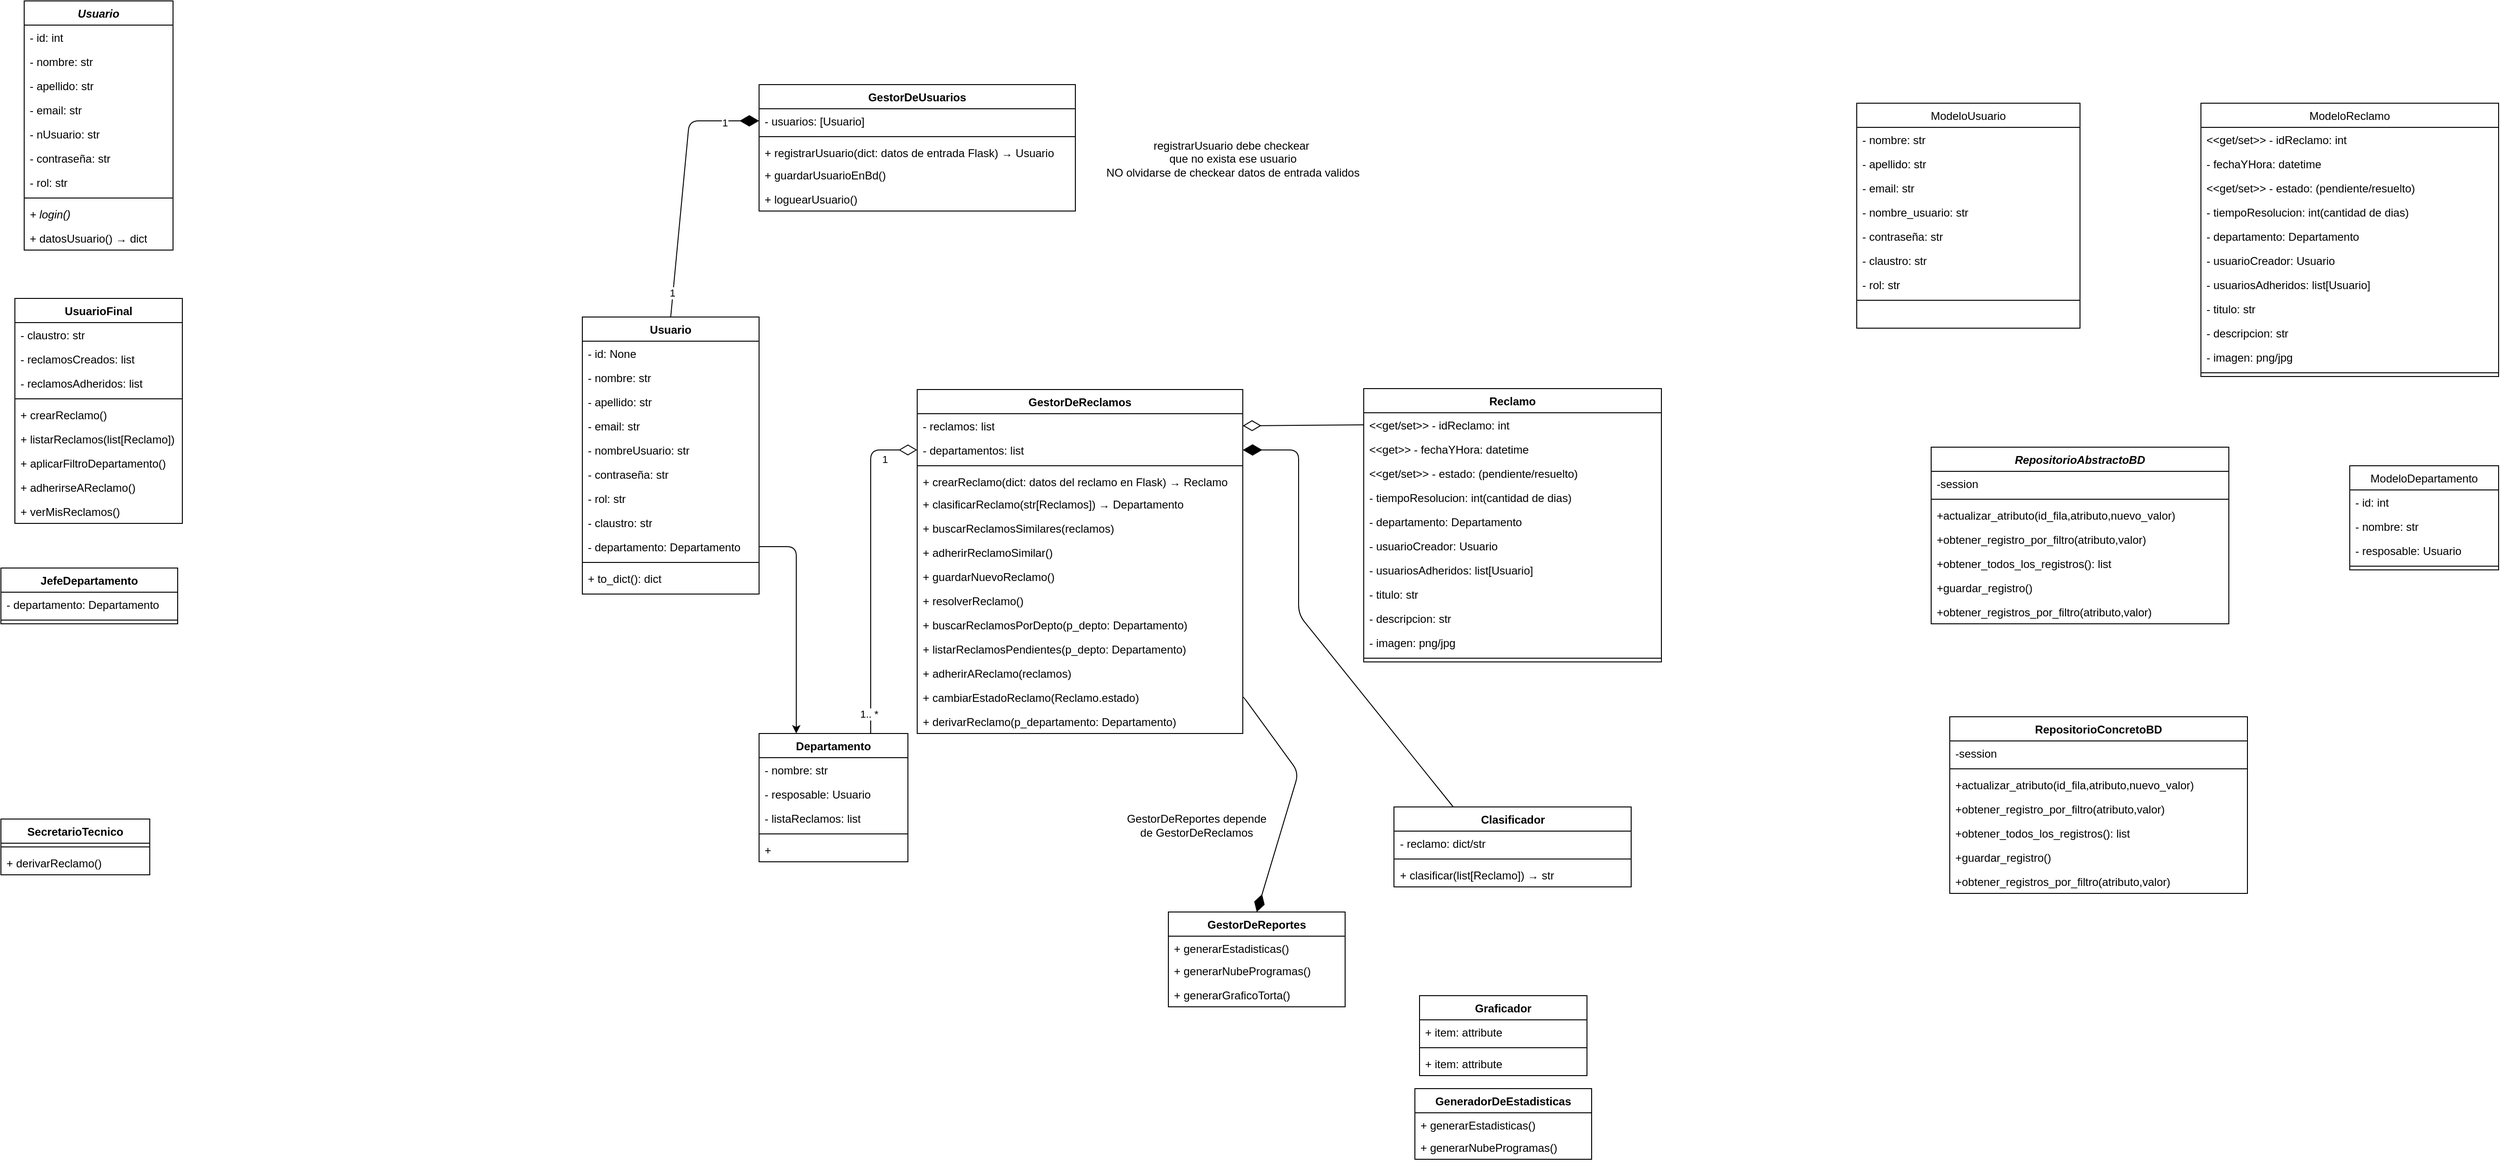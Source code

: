 <mxfile>
    <diagram id="1ZTH_i83KneQO5rUIlxD" name="UML">
        <mxGraphModel dx="2098" dy="1578" grid="1" gridSize="10" guides="1" tooltips="1" connect="1" arrows="1" fold="1" page="1" pageScale="1" pageWidth="1169" pageHeight="827" math="0" shadow="0">
            <root>
                <mxCell id="0"/>
                <mxCell id="1" parent="0"/>
                <mxCell id="2" value="UsuarioFinal" style="swimlane;fontStyle=1;align=center;verticalAlign=top;childLayout=stackLayout;horizontal=1;startSize=26;horizontalStack=0;resizeParent=1;resizeParentMax=0;resizeLast=0;collapsible=1;marginBottom=0;whiteSpace=wrap;html=1;" parent="1" vertex="1">
                    <mxGeometry x="-290" y="300" width="180" height="242" as="geometry"/>
                </mxCell>
                <mxCell id="G1BUQg5U7qSmdYVr7Qr_-201" value="- claustro: str" style="text;strokeColor=none;fillColor=none;align=left;verticalAlign=top;spacingLeft=4;spacingRight=4;overflow=hidden;rotatable=0;points=[[0,0.5],[1,0.5]];portConstraint=eastwest;whiteSpace=wrap;html=1;" parent="2" vertex="1">
                    <mxGeometry y="26" width="180" height="26" as="geometry"/>
                </mxCell>
                <mxCell id="43" value="- reclamosCreados: list&amp;nbsp;" style="text;strokeColor=none;fillColor=none;align=left;verticalAlign=top;spacingLeft=4;spacingRight=4;overflow=hidden;rotatable=0;points=[[0,0.5],[1,0.5]];portConstraint=eastwest;whiteSpace=wrap;html=1;" parent="2" vertex="1">
                    <mxGeometry y="52" width="180" height="26" as="geometry"/>
                </mxCell>
                <mxCell id="44" value="- reclamosAdheridos: list&amp;nbsp;" style="text;strokeColor=none;fillColor=none;align=left;verticalAlign=top;spacingLeft=4;spacingRight=4;overflow=hidden;rotatable=0;points=[[0,0.5],[1,0.5]];portConstraint=eastwest;whiteSpace=wrap;html=1;" parent="2" vertex="1">
                    <mxGeometry y="78" width="180" height="26" as="geometry"/>
                </mxCell>
                <mxCell id="4" value="" style="line;strokeWidth=1;fillColor=none;align=left;verticalAlign=middle;spacingTop=-1;spacingLeft=3;spacingRight=3;rotatable=0;labelPosition=right;points=[];portConstraint=eastwest;strokeColor=inherit;" parent="2" vertex="1">
                    <mxGeometry y="104" width="180" height="8" as="geometry"/>
                </mxCell>
                <mxCell id="5" value="+ crearReclamo()" style="text;strokeColor=none;fillColor=none;align=left;verticalAlign=top;spacingLeft=4;spacingRight=4;overflow=hidden;rotatable=0;points=[[0,0.5],[1,0.5]];portConstraint=eastwest;whiteSpace=wrap;html=1;" parent="2" vertex="1">
                    <mxGeometry y="112" width="180" height="26" as="geometry"/>
                </mxCell>
                <mxCell id="142" value="+ listarReclamos(list[Reclamo])" style="text;strokeColor=none;fillColor=none;align=left;verticalAlign=top;spacingLeft=4;spacingRight=4;overflow=hidden;rotatable=0;points=[[0,0.5],[1,0.5]];portConstraint=eastwest;whiteSpace=wrap;html=1;" parent="2" vertex="1">
                    <mxGeometry y="138" width="180" height="26" as="geometry"/>
                </mxCell>
                <mxCell id="193" value="&lt;div&gt;&lt;font style=&quot;color: rgb(0, 0, 0);&quot;&gt;+ aplicarFiltroDepartamento()&lt;/font&gt;&lt;/div&gt;" style="text;strokeColor=none;fillColor=none;align=left;verticalAlign=top;spacingLeft=4;spacingRight=4;overflow=hidden;rotatable=0;points=[[0,0.5],[1,0.5]];portConstraint=eastwest;whiteSpace=wrap;html=1;" parent="2" vertex="1">
                    <mxGeometry y="164" width="180" height="26" as="geometry"/>
                </mxCell>
                <mxCell id="G1BUQg5U7qSmdYVr7Qr_-202" value="&lt;div&gt;&lt;font style=&quot;color: rgb(0, 0, 0);&quot;&gt;+ adherirseAReclamo()&lt;/font&gt;&lt;/div&gt;" style="text;strokeColor=none;fillColor=none;align=left;verticalAlign=top;spacingLeft=4;spacingRight=4;overflow=hidden;rotatable=0;points=[[0,0.5],[1,0.5]];portConstraint=eastwest;whiteSpace=wrap;html=1;" parent="2" vertex="1">
                    <mxGeometry y="190" width="180" height="26" as="geometry"/>
                </mxCell>
                <mxCell id="143" value="+ verMisReclamos()" style="text;strokeColor=none;fillColor=none;align=left;verticalAlign=top;spacingLeft=4;spacingRight=4;overflow=hidden;rotatable=0;points=[[0,0.5],[1,0.5]];portConstraint=eastwest;whiteSpace=wrap;html=1;" parent="2" vertex="1">
                    <mxGeometry y="216" width="180" height="26" as="geometry"/>
                </mxCell>
                <mxCell id="6" value="&lt;i&gt;&lt;font style=&quot;color: rgb(0, 0, 0);&quot;&gt;Usuario&lt;/font&gt;&lt;/i&gt;" style="swimlane;fontStyle=1;align=center;verticalAlign=top;childLayout=stackLayout;horizontal=1;startSize=26;horizontalStack=0;resizeParent=1;resizeParentMax=0;resizeLast=0;collapsible=1;marginBottom=0;whiteSpace=wrap;html=1;" vertex="1" parent="1">
                    <mxGeometry x="-280" y="-20" width="160" height="268" as="geometry"/>
                </mxCell>
                <mxCell id="7" value="- id: int" style="text;strokeColor=none;fillColor=none;align=left;verticalAlign=top;spacingLeft=4;spacingRight=4;overflow=hidden;rotatable=0;points=[[0,0.5],[1,0.5]];portConstraint=eastwest;whiteSpace=wrap;html=1;" vertex="1" parent="6">
                    <mxGeometry y="26" width="160" height="26" as="geometry"/>
                </mxCell>
                <mxCell id="10" value="- nombre: str" style="text;strokeColor=none;fillColor=none;align=left;verticalAlign=top;spacingLeft=4;spacingRight=4;overflow=hidden;rotatable=0;points=[[0,0.5],[1,0.5]];portConstraint=eastwest;whiteSpace=wrap;html=1;" vertex="1" parent="6">
                    <mxGeometry y="52" width="160" height="26" as="geometry"/>
                </mxCell>
                <mxCell id="11" value="- apellido: str" style="text;strokeColor=none;fillColor=none;align=left;verticalAlign=top;spacingLeft=4;spacingRight=4;overflow=hidden;rotatable=0;points=[[0,0.5],[1,0.5]];portConstraint=eastwest;whiteSpace=wrap;html=1;" vertex="1" parent="6">
                    <mxGeometry y="78" width="160" height="26" as="geometry"/>
                </mxCell>
                <mxCell id="12" value="- email: str" style="text;strokeColor=none;fillColor=none;align=left;verticalAlign=top;spacingLeft=4;spacingRight=4;overflow=hidden;rotatable=0;points=[[0,0.5],[1,0.5]];portConstraint=eastwest;whiteSpace=wrap;html=1;" vertex="1" parent="6">
                    <mxGeometry y="104" width="160" height="26" as="geometry"/>
                </mxCell>
                <mxCell id="13" value="- nUsuario: str" style="text;strokeColor=none;fillColor=none;align=left;verticalAlign=top;spacingLeft=4;spacingRight=4;overflow=hidden;rotatable=0;points=[[0,0.5],[1,0.5]];portConstraint=eastwest;whiteSpace=wrap;html=1;" vertex="1" parent="6">
                    <mxGeometry y="130" width="160" height="26" as="geometry"/>
                </mxCell>
                <mxCell id="14" value="- contraseña: str" style="text;strokeColor=none;fillColor=none;align=left;verticalAlign=top;spacingLeft=4;spacingRight=4;overflow=hidden;rotatable=0;points=[[0,0.5],[1,0.5]];portConstraint=eastwest;whiteSpace=wrap;html=1;" vertex="1" parent="6">
                    <mxGeometry y="156" width="160" height="26" as="geometry"/>
                </mxCell>
                <mxCell id="15" value="- rol: str" style="text;strokeColor=none;fillColor=none;align=left;verticalAlign=top;spacingLeft=4;spacingRight=4;overflow=hidden;rotatable=0;points=[[0,0.5],[1,0.5]];portConstraint=eastwest;whiteSpace=wrap;html=1;" vertex="1" parent="6">
                    <mxGeometry y="182" width="160" height="26" as="geometry"/>
                </mxCell>
                <mxCell id="8" value="" style="line;strokeWidth=1;fillColor=none;align=left;verticalAlign=middle;spacingTop=-1;spacingLeft=3;spacingRight=3;rotatable=0;labelPosition=right;points=[];portConstraint=eastwest;strokeColor=inherit;" vertex="1" parent="6">
                    <mxGeometry y="208" width="160" height="8" as="geometry"/>
                </mxCell>
                <mxCell id="9" value="&lt;i&gt;&lt;font style=&quot;color: rgb(0, 0, 0);&quot;&gt;+ login()&lt;/font&gt;&lt;/i&gt;" style="text;strokeColor=none;fillColor=none;align=left;verticalAlign=top;spacingLeft=4;spacingRight=4;overflow=hidden;rotatable=0;points=[[0,0.5],[1,0.5]];portConstraint=eastwest;whiteSpace=wrap;html=1;" vertex="1" parent="6">
                    <mxGeometry y="216" width="160" height="26" as="geometry"/>
                </mxCell>
                <mxCell id="38" value="&lt;font style=&quot;color: rgb(0, 0, 0);&quot;&gt;+ datosUsuario()&amp;nbsp;→ dict&lt;/font&gt;" style="text;strokeColor=none;fillColor=none;align=left;verticalAlign=top;spacingLeft=4;spacingRight=4;overflow=hidden;rotatable=0;points=[[0,0.5],[1,0.5]];portConstraint=eastwest;whiteSpace=wrap;html=1;" vertex="1" parent="6">
                    <mxGeometry y="242" width="160" height="26" as="geometry"/>
                </mxCell>
                <mxCell id="17" value="SecretarioTecnico" style="swimlane;fontStyle=1;align=center;verticalAlign=top;childLayout=stackLayout;horizontal=1;startSize=26;horizontalStack=0;resizeParent=1;resizeParentMax=0;resizeLast=0;collapsible=1;marginBottom=0;whiteSpace=wrap;html=1;" parent="1" vertex="1">
                    <mxGeometry x="-305" y="860" width="160" height="60" as="geometry"/>
                </mxCell>
                <mxCell id="19" value="" style="line;strokeWidth=1;fillColor=none;align=left;verticalAlign=middle;spacingTop=-1;spacingLeft=3;spacingRight=3;rotatable=0;labelPosition=right;points=[];portConstraint=eastwest;strokeColor=inherit;" parent="17" vertex="1">
                    <mxGeometry y="26" width="160" height="8" as="geometry"/>
                </mxCell>
                <mxCell id="27" value="+ derivarReclamo()" style="text;strokeColor=none;fillColor=none;align=left;verticalAlign=top;spacingLeft=4;spacingRight=4;overflow=hidden;rotatable=0;points=[[0,0.5],[1,0.5]];portConstraint=eastwest;whiteSpace=wrap;html=1;" parent="17" vertex="1">
                    <mxGeometry y="34" width="160" height="26" as="geometry"/>
                </mxCell>
                <mxCell id="21" value="JefeDepartamento" style="swimlane;fontStyle=1;align=center;verticalAlign=top;childLayout=stackLayout;horizontal=1;startSize=26;horizontalStack=0;resizeParent=1;resizeParentMax=0;resizeLast=0;collapsible=1;marginBottom=0;whiteSpace=wrap;html=1;" parent="1" vertex="1">
                    <mxGeometry x="-305" y="590" width="190" height="60" as="geometry"/>
                </mxCell>
                <mxCell id="AgJD_D8gEbpCAZIv-6-Z-204" value="- departamento: Departamento" style="text;strokeColor=none;fillColor=none;align=left;verticalAlign=top;spacingLeft=4;spacingRight=4;overflow=hidden;rotatable=0;points=[[0,0.5],[1,0.5]];portConstraint=eastwest;whiteSpace=wrap;html=1;" parent="21" vertex="1">
                    <mxGeometry y="26" width="190" height="26" as="geometry"/>
                </mxCell>
                <mxCell id="22" value="" style="line;strokeWidth=1;fillColor=none;align=left;verticalAlign=middle;spacingTop=-1;spacingLeft=3;spacingRight=3;rotatable=0;labelPosition=right;points=[];portConstraint=eastwest;strokeColor=inherit;" parent="21" vertex="1">
                    <mxGeometry y="52" width="190" height="8" as="geometry"/>
                </mxCell>
                <mxCell id="28" value="Reclamo" style="swimlane;fontStyle=1;align=center;verticalAlign=top;childLayout=stackLayout;horizontal=1;startSize=26;horizontalStack=0;resizeParent=1;resizeParentMax=0;resizeLast=0;collapsible=1;marginBottom=0;whiteSpace=wrap;html=1;" parent="1" vertex="1">
                    <mxGeometry x="1160" y="397" width="320" height="294" as="geometry"/>
                </mxCell>
                <mxCell id="29" value="&amp;lt;&amp;lt;get/set&amp;gt;&amp;gt; - idReclamo: int" style="text;strokeColor=none;fillColor=none;align=left;verticalAlign=top;spacingLeft=4;spacingRight=4;overflow=hidden;rotatable=0;points=[[0,0.5],[1,0.5]];portConstraint=eastwest;whiteSpace=wrap;html=1;" parent="28" vertex="1">
                    <mxGeometry y="26" width="320" height="26" as="geometry"/>
                </mxCell>
                <mxCell id="kI5U5TjTlZsGfMpDTrHy-203" value="&amp;lt;&amp;lt;get&amp;gt;&amp;gt; - fechaYHora: datetime" style="text;strokeColor=none;fillColor=none;align=left;verticalAlign=top;spacingLeft=4;spacingRight=4;overflow=hidden;rotatable=0;points=[[0,0.5],[1,0.5]];portConstraint=eastwest;whiteSpace=wrap;html=1;" parent="28" vertex="1">
                    <mxGeometry y="52" width="320" height="26" as="geometry"/>
                </mxCell>
                <mxCell id="46" value="&amp;lt;&amp;lt;get/set&amp;gt;&amp;gt; - estado: (pendiente/resuelto)" style="text;strokeColor=none;fillColor=none;align=left;verticalAlign=top;spacingLeft=4;spacingRight=4;overflow=hidden;rotatable=0;points=[[0,0.5],[1,0.5]];portConstraint=eastwest;whiteSpace=wrap;html=1;" parent="28" vertex="1">
                    <mxGeometry y="78" width="320" height="26" as="geometry"/>
                </mxCell>
                <mxCell id="kI5U5TjTlZsGfMpDTrHy-205" value="- tiempoResolucion: int(cantidad de dias)" style="text;strokeColor=none;fillColor=none;align=left;verticalAlign=top;spacingLeft=4;spacingRight=4;overflow=hidden;rotatable=0;points=[[0,0.5],[1,0.5]];portConstraint=eastwest;whiteSpace=wrap;html=1;" parent="28" vertex="1">
                    <mxGeometry y="104" width="320" height="26" as="geometry"/>
                </mxCell>
                <mxCell id="194" value="- departamento: Departamento" style="text;strokeColor=none;fillColor=none;align=left;verticalAlign=top;spacingLeft=4;spacingRight=4;overflow=hidden;rotatable=0;points=[[0,0.5],[1,0.5]];portConstraint=eastwest;whiteSpace=wrap;html=1;" parent="28" vertex="1">
                    <mxGeometry y="130" width="320" height="26" as="geometry"/>
                </mxCell>
                <mxCell id="45" value="- usuarioCreador: Usuario" style="text;strokeColor=none;fillColor=none;align=left;verticalAlign=top;spacingLeft=4;spacingRight=4;overflow=hidden;rotatable=0;points=[[0,0.5],[1,0.5]];portConstraint=eastwest;whiteSpace=wrap;html=1;" parent="28" vertex="1">
                    <mxGeometry y="156" width="320" height="26" as="geometry"/>
                </mxCell>
                <mxCell id="30" value="- usuariosAdheridos: list[Usuario]" style="text;strokeColor=none;fillColor=none;align=left;verticalAlign=top;spacingLeft=4;spacingRight=4;overflow=hidden;rotatable=0;points=[[0,0.5],[1,0.5]];portConstraint=eastwest;whiteSpace=wrap;html=1;" parent="28" vertex="1">
                    <mxGeometry y="182" width="320" height="26" as="geometry"/>
                </mxCell>
                <mxCell id="31" value="- titulo: str" style="text;strokeColor=none;fillColor=none;align=left;verticalAlign=top;spacingLeft=4;spacingRight=4;overflow=hidden;rotatable=0;points=[[0,0.5],[1,0.5]];portConstraint=eastwest;whiteSpace=wrap;html=1;" parent="28" vertex="1">
                    <mxGeometry y="208" width="320" height="26" as="geometry"/>
                </mxCell>
                <mxCell id="32" value="- descripcion: str" style="text;strokeColor=none;fillColor=none;align=left;verticalAlign=top;spacingLeft=4;spacingRight=4;overflow=hidden;rotatable=0;points=[[0,0.5],[1,0.5]];portConstraint=eastwest;whiteSpace=wrap;html=1;" parent="28" vertex="1">
                    <mxGeometry y="234" width="320" height="26" as="geometry"/>
                </mxCell>
                <mxCell id="34" value="- imagen: png/jpg" style="text;strokeColor=none;fillColor=none;align=left;verticalAlign=top;spacingLeft=4;spacingRight=4;overflow=hidden;rotatable=0;points=[[0,0.5],[1,0.5]];portConstraint=eastwest;whiteSpace=wrap;html=1;" parent="28" vertex="1">
                    <mxGeometry y="260" width="320" height="26" as="geometry"/>
                </mxCell>
                <mxCell id="36" value="" style="line;strokeWidth=1;fillColor=none;align=left;verticalAlign=middle;spacingTop=-1;spacingLeft=3;spacingRight=3;rotatable=0;labelPosition=right;points=[];portConstraint=eastwest;strokeColor=inherit;" parent="28" vertex="1">
                    <mxGeometry y="286" width="320" height="8" as="geometry"/>
                </mxCell>
                <mxCell id="82" style="edgeStyle=none;html=1;endArrow=diamondThin;endFill=1;endSize=18;entryX=1;entryY=0.5;entryDx=0;entryDy=0;exitX=0.25;exitY=0;exitDx=0;exitDy=0;" parent="1" source="47" target="61" edge="1">
                    <mxGeometry relative="1" as="geometry">
                        <Array as="points">
                            <mxPoint x="1090" y="640"/>
                            <mxPoint x="1090" y="463"/>
                        </Array>
                        <mxPoint x="960" y="490" as="targetPoint"/>
                        <mxPoint x="1270" y="730" as="sourcePoint"/>
                    </mxGeometry>
                </mxCell>
                <mxCell id="47" value="Clasificador" style="swimlane;fontStyle=1;align=center;verticalAlign=top;childLayout=stackLayout;horizontal=1;startSize=26;horizontalStack=0;resizeParent=1;resizeParentMax=0;resizeLast=0;collapsible=1;marginBottom=0;whiteSpace=wrap;html=1;" parent="1" vertex="1">
                    <mxGeometry x="1192.5" y="847" width="255" height="86" as="geometry"/>
                </mxCell>
                <mxCell id="49" value="- reclamo: dict/str" style="text;strokeColor=none;fillColor=none;align=left;verticalAlign=top;spacingLeft=4;spacingRight=4;overflow=hidden;rotatable=0;points=[[0,0.5],[1,0.5]];portConstraint=eastwest;whiteSpace=wrap;html=1;" parent="47" vertex="1">
                    <mxGeometry y="26" width="255" height="26" as="geometry"/>
                </mxCell>
                <mxCell id="48" value="" style="line;strokeWidth=1;fillColor=none;align=left;verticalAlign=middle;spacingTop=-1;spacingLeft=3;spacingRight=3;rotatable=0;labelPosition=right;points=[];portConstraint=eastwest;strokeColor=inherit;" parent="47" vertex="1">
                    <mxGeometry y="52" width="255" height="8" as="geometry"/>
                </mxCell>
                <mxCell id="50" value="+ clasificar(list[Reclamo])&amp;nbsp;→ str" style="text;strokeColor=none;fillColor=none;align=left;verticalAlign=top;spacingLeft=4;spacingRight=4;overflow=hidden;rotatable=0;points=[[0,0.5],[1,0.5]];portConstraint=eastwest;whiteSpace=wrap;html=1;" parent="47" vertex="1">
                    <mxGeometry y="60" width="255" height="26" as="geometry"/>
                </mxCell>
                <mxCell id="84" style="edgeStyle=none;html=1;exitX=0.75;exitY=0;exitDx=0;exitDy=0;entryX=0;entryY=0.5;entryDx=0;entryDy=0;endArrow=diamondThin;endFill=0;endSize=17;" parent="1" source="52" target="61" edge="1">
                    <mxGeometry relative="1" as="geometry">
                        <Array as="points">
                            <mxPoint x="630" y="463"/>
                        </Array>
                    </mxGeometry>
                </mxCell>
                <mxCell id="85" value="1" style="edgeLabel;html=1;align=center;verticalAlign=middle;resizable=0;points=[];" parent="84" vertex="1" connectable="0">
                    <mxGeometry x="0.799" y="1" relative="1" as="geometry">
                        <mxPoint y="11" as="offset"/>
                    </mxGeometry>
                </mxCell>
                <mxCell id="86" value="1.. *" style="edgeLabel;html=1;align=center;verticalAlign=middle;resizable=0;points=[];" parent="84" vertex="1" connectable="0">
                    <mxGeometry x="-0.883" y="2" relative="1" as="geometry">
                        <mxPoint as="offset"/>
                    </mxGeometry>
                </mxCell>
                <mxCell id="52" value="Departamento" style="swimlane;fontStyle=1;align=center;verticalAlign=top;childLayout=stackLayout;horizontal=1;startSize=26;horizontalStack=0;resizeParent=1;resizeParentMax=0;resizeLast=0;collapsible=1;marginBottom=0;whiteSpace=wrap;html=1;" parent="1" vertex="1">
                    <mxGeometry x="510" y="768" width="160" height="138" as="geometry"/>
                </mxCell>
                <mxCell id="54" value="- nombre: str" style="text;strokeColor=none;fillColor=none;align=left;verticalAlign=top;spacingLeft=4;spacingRight=4;overflow=hidden;rotatable=0;points=[[0,0.5],[1,0.5]];portConstraint=eastwest;whiteSpace=wrap;html=1;" parent="52" vertex="1">
                    <mxGeometry y="26" width="160" height="26" as="geometry"/>
                </mxCell>
                <mxCell id="56" value="- resposable: Usuario" style="text;strokeColor=none;fillColor=none;align=left;verticalAlign=top;spacingLeft=4;spacingRight=4;overflow=hidden;rotatable=0;points=[[0,0.5],[1,0.5]];portConstraint=eastwest;whiteSpace=wrap;html=1;" parent="52" vertex="1">
                    <mxGeometry y="52" width="160" height="26" as="geometry"/>
                </mxCell>
                <mxCell id="57" value="- listaReclamos: list" style="text;strokeColor=none;fillColor=none;align=left;verticalAlign=top;spacingLeft=4;spacingRight=4;overflow=hidden;rotatable=0;points=[[0,0.5],[1,0.5]];portConstraint=eastwest;whiteSpace=wrap;html=1;" parent="52" vertex="1">
                    <mxGeometry y="78" width="160" height="26" as="geometry"/>
                </mxCell>
                <mxCell id="53" value="" style="line;strokeWidth=1;fillColor=none;align=left;verticalAlign=middle;spacingTop=-1;spacingLeft=3;spacingRight=3;rotatable=0;labelPosition=right;points=[];portConstraint=eastwest;strokeColor=inherit;" parent="52" vertex="1">
                    <mxGeometry y="104" width="160" height="8" as="geometry"/>
                </mxCell>
                <mxCell id="55" value="+&amp;nbsp;" style="text;strokeColor=none;fillColor=none;align=left;verticalAlign=top;spacingLeft=4;spacingRight=4;overflow=hidden;rotatable=0;points=[[0,0.5],[1,0.5]];portConstraint=eastwest;whiteSpace=wrap;html=1;" parent="52" vertex="1">
                    <mxGeometry y="112" width="160" height="26" as="geometry"/>
                </mxCell>
                <mxCell id="58" value="GestorDeReclamos" style="swimlane;fontStyle=1;align=center;verticalAlign=top;childLayout=stackLayout;horizontal=1;startSize=26;horizontalStack=0;resizeParent=1;resizeParentMax=0;resizeLast=0;collapsible=1;marginBottom=0;whiteSpace=wrap;html=1;" parent="1" vertex="1">
                    <mxGeometry x="680" y="398" width="350" height="370" as="geometry"/>
                </mxCell>
                <mxCell id="60" value="- reclamos: list" style="text;strokeColor=none;fillColor=none;align=left;verticalAlign=top;spacingLeft=4;spacingRight=4;overflow=hidden;rotatable=0;points=[[0,0.5],[1,0.5]];portConstraint=eastwest;whiteSpace=wrap;html=1;" parent="58" vertex="1">
                    <mxGeometry y="26" width="350" height="26" as="geometry"/>
                </mxCell>
                <mxCell id="61" value="- departamentos: list" style="text;strokeColor=none;fillColor=none;align=left;verticalAlign=top;spacingLeft=4;spacingRight=4;overflow=hidden;rotatable=0;points=[[0,0.5],[1,0.5]];portConstraint=eastwest;whiteSpace=wrap;html=1;" parent="58" vertex="1">
                    <mxGeometry y="52" width="350" height="26" as="geometry"/>
                </mxCell>
                <mxCell id="62" value="" style="line;strokeWidth=1;fillColor=none;align=left;verticalAlign=middle;spacingTop=-1;spacingLeft=3;spacingRight=3;rotatable=0;labelPosition=right;points=[];portConstraint=eastwest;strokeColor=inherit;" parent="58" vertex="1">
                    <mxGeometry y="78" width="350" height="8" as="geometry"/>
                </mxCell>
                <mxCell id="107" value="+ crearReclamo(dict: datos del reclamo en Flask)&amp;nbsp;&lt;span style=&quot;color: rgb(0, 0, 0);&quot;&gt;→ Reclamo&lt;/span&gt;" style="text;strokeColor=none;fillColor=none;align=left;verticalAlign=top;spacingLeft=4;spacingRight=4;overflow=hidden;rotatable=0;points=[[0,0.5],[1,0.5]];portConstraint=eastwest;whiteSpace=wrap;html=1;" parent="58" vertex="1">
                    <mxGeometry y="86" width="350" height="24" as="geometry"/>
                </mxCell>
                <mxCell id="65" value="+ clasificarReclamo(str[Reclamos])&amp;nbsp;&lt;span style=&quot;color: rgb(0, 0, 0);&quot;&gt;→&amp;nbsp;Departamento&lt;/span&gt;" style="text;strokeColor=none;fillColor=none;align=left;verticalAlign=top;spacingLeft=4;spacingRight=4;overflow=hidden;rotatable=0;points=[[0,0.5],[1,0.5]];portConstraint=eastwest;whiteSpace=wrap;html=1;" parent="58" vertex="1">
                    <mxGeometry y="110" width="350" height="26" as="geometry"/>
                </mxCell>
                <mxCell id="148" value="+ buscarReclamosSimilares(reclamos)" style="text;strokeColor=none;fillColor=none;align=left;verticalAlign=top;spacingLeft=4;spacingRight=4;overflow=hidden;rotatable=0;points=[[0,0.5],[1,0.5]];portConstraint=eastwest;whiteSpace=wrap;html=1;" parent="58" vertex="1">
                    <mxGeometry y="136" width="350" height="26" as="geometry"/>
                </mxCell>
                <mxCell id="199" value="+ adherirReclamoSimilar()" style="text;strokeColor=none;fillColor=none;align=left;verticalAlign=top;spacingLeft=4;spacingRight=4;overflow=hidden;rotatable=0;points=[[0,0.5],[1,0.5]];portConstraint=eastwest;whiteSpace=wrap;html=1;" parent="58" vertex="1">
                    <mxGeometry y="162" width="350" height="26" as="geometry"/>
                </mxCell>
                <mxCell id="200" value="+ guardarNuevoReclamo()" style="text;strokeColor=none;fillColor=none;align=left;verticalAlign=top;spacingLeft=4;spacingRight=4;overflow=hidden;rotatable=0;points=[[0,0.5],[1,0.5]];portConstraint=eastwest;whiteSpace=wrap;html=1;" parent="58" vertex="1">
                    <mxGeometry y="188" width="350" height="26" as="geometry"/>
                </mxCell>
                <mxCell id="23" value="+ resolverReclamo()" style="text;strokeColor=none;fillColor=none;align=left;verticalAlign=top;spacingLeft=4;spacingRight=4;overflow=hidden;rotatable=0;points=[[0,0.5],[1,0.5]];portConstraint=eastwest;whiteSpace=wrap;html=1;" parent="58" vertex="1">
                    <mxGeometry y="214" width="350" height="26" as="geometry"/>
                </mxCell>
                <mxCell id="146" value="+ buscarReclamosPorDepto(p_depto: Departamento)" style="text;strokeColor=none;fillColor=none;align=left;verticalAlign=top;spacingLeft=4;spacingRight=4;overflow=hidden;rotatable=0;points=[[0,0.5],[1,0.5]];portConstraint=eastwest;whiteSpace=wrap;html=1;" parent="58" vertex="1">
                    <mxGeometry y="240" width="350" height="26" as="geometry"/>
                </mxCell>
                <mxCell id="147" value="+ listarReclamosPendientes(p_depto: Departamento)" style="text;strokeColor=none;fillColor=none;align=left;verticalAlign=top;spacingLeft=4;spacingRight=4;overflow=hidden;rotatable=0;points=[[0,0.5],[1,0.5]];portConstraint=eastwest;whiteSpace=wrap;html=1;" parent="58" vertex="1">
                    <mxGeometry y="266" width="350" height="26" as="geometry"/>
                </mxCell>
                <mxCell id="149" value="+ adherirAReclamo(reclamos)" style="text;strokeColor=none;fillColor=none;align=left;verticalAlign=top;spacingLeft=4;spacingRight=4;overflow=hidden;rotatable=0;points=[[0,0.5],[1,0.5]];portConstraint=eastwest;whiteSpace=wrap;html=1;" parent="58" vertex="1">
                    <mxGeometry y="292" width="350" height="26" as="geometry"/>
                </mxCell>
                <mxCell id="150" value="+ cambiarEstadoReclamo(Reclamo.estado)" style="text;strokeColor=none;fillColor=none;align=left;verticalAlign=top;spacingLeft=4;spacingRight=4;overflow=hidden;rotatable=0;points=[[0,0.5],[1,0.5]];portConstraint=eastwest;whiteSpace=wrap;html=1;" parent="58" vertex="1">
                    <mxGeometry y="318" width="350" height="26" as="geometry"/>
                </mxCell>
                <mxCell id="151" value="+ derivarReclamo(p_departamento: Departamento)" style="text;strokeColor=none;fillColor=none;align=left;verticalAlign=top;spacingLeft=4;spacingRight=4;overflow=hidden;rotatable=0;points=[[0,0.5],[1,0.5]];portConstraint=eastwest;whiteSpace=wrap;html=1;" parent="58" vertex="1">
                    <mxGeometry y="344" width="350" height="26" as="geometry"/>
                </mxCell>
                <mxCell id="75" style="edgeStyle=none;html=1;exitX=0;exitY=0.5;exitDx=0;exitDy=0;entryX=1;entryY=0.5;entryDx=0;entryDy=0;endArrow=diamondThin;endFill=0;endSize=17;" parent="1" source="29" target="60" edge="1">
                    <mxGeometry relative="1" as="geometry">
                        <mxPoint x="920" y="437" as="targetPoint"/>
                    </mxGeometry>
                </mxCell>
                <mxCell id="87" value="Graficador" style="swimlane;fontStyle=1;align=center;verticalAlign=top;childLayout=stackLayout;horizontal=1;startSize=26;horizontalStack=0;resizeParent=1;resizeParentMax=0;resizeLast=0;collapsible=1;marginBottom=0;whiteSpace=wrap;html=1;" parent="1" vertex="1">
                    <mxGeometry x="1220" y="1050" width="180" height="86" as="geometry"/>
                </mxCell>
                <mxCell id="196" value="+ item: attribute" style="text;strokeColor=none;fillColor=none;align=left;verticalAlign=top;spacingLeft=4;spacingRight=4;overflow=hidden;rotatable=0;points=[[0,0.5],[1,0.5]];portConstraint=eastwest;whiteSpace=wrap;html=1;" parent="87" vertex="1">
                    <mxGeometry y="26" width="180" height="26" as="geometry"/>
                </mxCell>
                <mxCell id="95" value="" style="line;strokeWidth=1;fillColor=none;align=left;verticalAlign=middle;spacingTop=-1;spacingLeft=3;spacingRight=3;rotatable=0;labelPosition=right;points=[];portConstraint=eastwest;strokeColor=inherit;" parent="87" vertex="1">
                    <mxGeometry y="52" width="180" height="8" as="geometry"/>
                </mxCell>
                <mxCell id="195" value="+ item: attribute" style="text;strokeColor=none;fillColor=none;align=left;verticalAlign=top;spacingLeft=4;spacingRight=4;overflow=hidden;rotatable=0;points=[[0,0.5],[1,0.5]];portConstraint=eastwest;whiteSpace=wrap;html=1;" parent="87" vertex="1">
                    <mxGeometry y="60" width="180" height="26" as="geometry"/>
                </mxCell>
                <mxCell id="108" value="GestorDeUsuarios" style="swimlane;fontStyle=1;align=center;verticalAlign=top;childLayout=stackLayout;horizontal=1;startSize=26;horizontalStack=0;resizeParent=1;resizeParentMax=0;resizeLast=0;collapsible=1;marginBottom=0;whiteSpace=wrap;html=1;" parent="1" vertex="1">
                    <mxGeometry x="510" y="70" width="340" height="136" as="geometry"/>
                </mxCell>
                <mxCell id="145" value="- usuarios: [Usuario]" style="text;strokeColor=none;fillColor=none;align=left;verticalAlign=top;spacingLeft=4;spacingRight=4;overflow=hidden;rotatable=0;points=[[0,0.5],[1,0.5]];portConstraint=eastwest;whiteSpace=wrap;html=1;" parent="108" vertex="1">
                    <mxGeometry y="26" width="340" height="26" as="geometry"/>
                </mxCell>
                <mxCell id="116" value="" style="line;strokeWidth=1;fillColor=none;align=left;verticalAlign=middle;spacingTop=-1;spacingLeft=3;spacingRight=3;rotatable=0;labelPosition=right;points=[];portConstraint=eastwest;strokeColor=inherit;" parent="108" vertex="1">
                    <mxGeometry y="52" width="340" height="8" as="geometry"/>
                </mxCell>
                <mxCell id="63" value="+ registrarUsuario(dict: datos de entrada Flask)&amp;nbsp;→ Usuario" style="text;strokeColor=none;fillColor=none;align=left;verticalAlign=top;spacingLeft=4;spacingRight=4;overflow=hidden;rotatable=0;points=[[0,0.5],[1,0.5]];portConstraint=eastwest;whiteSpace=wrap;html=1;" parent="108" vertex="1">
                    <mxGeometry y="60" width="340" height="24" as="geometry"/>
                </mxCell>
                <mxCell id="fGQp2ewcUYgNPulvZ5V9-141" value="+ guardarUsuarioEnBd()" style="text;strokeColor=none;fillColor=none;align=left;verticalAlign=top;spacingLeft=4;spacingRight=4;overflow=hidden;rotatable=0;points=[[0,0.5],[1,0.5]];portConstraint=eastwest;whiteSpace=wrap;html=1;" parent="108" vertex="1">
                    <mxGeometry y="84" width="340" height="26" as="geometry"/>
                </mxCell>
                <mxCell id="64" value="+ loguearUsuario()" style="text;strokeColor=none;fillColor=none;align=left;verticalAlign=top;spacingLeft=4;spacingRight=4;overflow=hidden;rotatable=0;points=[[0,0.5],[1,0.5]];portConstraint=eastwest;whiteSpace=wrap;html=1;" parent="108" vertex="1">
                    <mxGeometry y="110" width="340" height="26" as="geometry"/>
                </mxCell>
                <mxCell id="174" value="GeneradorDeEstadisticas" style="swimlane;fontStyle=1;align=center;verticalAlign=top;childLayout=stackLayout;horizontal=1;startSize=26;horizontalStack=0;resizeParent=1;resizeParentMax=0;resizeLast=0;collapsible=1;marginBottom=0;whiteSpace=wrap;html=1;" parent="1" vertex="1">
                    <mxGeometry x="1215" y="1150" width="190" height="76" as="geometry"/>
                </mxCell>
                <mxCell id="178" value="+ generarEstadisticas()" style="text;strokeColor=none;fillColor=none;align=left;verticalAlign=top;spacingLeft=4;spacingRight=4;overflow=hidden;rotatable=0;points=[[0,0.5],[1,0.5]];portConstraint=eastwest;whiteSpace=wrap;html=1;" parent="174" vertex="1">
                    <mxGeometry y="26" width="190" height="24" as="geometry"/>
                </mxCell>
                <mxCell id="179" value="+ generarNubeProgramas()" style="text;strokeColor=none;fillColor=none;align=left;verticalAlign=top;spacingLeft=4;spacingRight=4;overflow=hidden;rotatable=0;points=[[0,0.5],[1,0.5]];portConstraint=eastwest;whiteSpace=wrap;html=1;" parent="174" vertex="1">
                    <mxGeometry y="50" width="190" height="26" as="geometry"/>
                </mxCell>
                <mxCell id="182" style="edgeStyle=none;html=1;exitX=1;exitY=0.5;exitDx=0;exitDy=0;endArrow=diamondThin;endFill=1;endSize=17;entryX=0.5;entryY=0;entryDx=0;entryDy=0;" parent="1" source="150" target="G1BUQg5U7qSmdYVr7Qr_-203" edge="1">
                    <mxGeometry relative="1" as="geometry">
                        <Array as="points">
                            <mxPoint x="1031" y="729"/>
                            <mxPoint x="1090" y="810"/>
                        </Array>
                        <mxPoint x="1090" y="850" as="targetPoint"/>
                    </mxGeometry>
                </mxCell>
                <mxCell id="184" value="&lt;div&gt;&lt;font style=&quot;color: rgb(0, 0, 0);&quot;&gt;GestorDeReportes depende&lt;/font&gt;&lt;/div&gt;&lt;div&gt;&lt;font style=&quot;color: rgb(0, 0, 0);&quot;&gt;de GestorDeReclamos&lt;/font&gt;&lt;/div&gt;" style="text;html=1;align=center;verticalAlign=middle;resizable=0;points=[];autosize=1;strokeColor=none;fillColor=none;" parent="1" vertex="1">
                    <mxGeometry x="895" y="847" width="170" height="40" as="geometry"/>
                </mxCell>
                <mxCell id="G1BUQg5U7qSmdYVr7Qr_-203" value="GestorDeReportes" style="swimlane;fontStyle=1;align=center;verticalAlign=top;childLayout=stackLayout;horizontal=1;startSize=26;horizontalStack=0;resizeParent=1;resizeParentMax=0;resizeLast=0;collapsible=1;marginBottom=0;whiteSpace=wrap;html=1;" parent="1" vertex="1">
                    <mxGeometry x="950" y="960" width="190" height="102" as="geometry"/>
                </mxCell>
                <mxCell id="G1BUQg5U7qSmdYVr7Qr_-204" value="+ generarEstadisticas()" style="text;strokeColor=none;fillColor=none;align=left;verticalAlign=top;spacingLeft=4;spacingRight=4;overflow=hidden;rotatable=0;points=[[0,0.5],[1,0.5]];portConstraint=eastwest;whiteSpace=wrap;html=1;" parent="G1BUQg5U7qSmdYVr7Qr_-203" vertex="1">
                    <mxGeometry y="26" width="190" height="24" as="geometry"/>
                </mxCell>
                <mxCell id="G1BUQg5U7qSmdYVr7Qr_-205" value="+ generarNubeProgramas()" style="text;strokeColor=none;fillColor=none;align=left;verticalAlign=top;spacingLeft=4;spacingRight=4;overflow=hidden;rotatable=0;points=[[0,0.5],[1,0.5]];portConstraint=eastwest;whiteSpace=wrap;html=1;" parent="G1BUQg5U7qSmdYVr7Qr_-203" vertex="1">
                    <mxGeometry y="50" width="190" height="26" as="geometry"/>
                </mxCell>
                <mxCell id="26" value="+ generarGraficoTorta()" style="text;strokeColor=none;fillColor=none;align=left;verticalAlign=top;spacingLeft=4;spacingRight=4;overflow=hidden;rotatable=0;points=[[0,0.5],[1,0.5]];portConstraint=eastwest;whiteSpace=wrap;html=1;" parent="G1BUQg5U7qSmdYVr7Qr_-203" vertex="1">
                    <mxGeometry y="76" width="190" height="26" as="geometry"/>
                </mxCell>
                <mxCell id="201" value="RepositorioAbstractoBD" style="swimlane;fontStyle=3;align=center;verticalAlign=top;childLayout=stackLayout;horizontal=1;startSize=26;horizontalStack=0;resizeParent=1;resizeLast=0;collapsible=1;marginBottom=0;rounded=0;shadow=0;strokeWidth=1;" vertex="1" parent="1">
                    <mxGeometry x="1770" y="460" width="320" height="190" as="geometry">
                        <mxRectangle x="230" y="140" width="160" height="26" as="alternateBounds"/>
                    </mxGeometry>
                </mxCell>
                <mxCell id="202" value="-session" style="text;align=left;verticalAlign=top;spacingLeft=4;spacingRight=4;overflow=hidden;rotatable=0;points=[[0,0.5],[1,0.5]];portConstraint=eastwest;" vertex="1" parent="201">
                    <mxGeometry y="26" width="320" height="26" as="geometry"/>
                </mxCell>
                <mxCell id="203" value="" style="line;html=1;strokeWidth=1;align=left;verticalAlign=middle;spacingTop=-1;spacingLeft=3;spacingRight=3;rotatable=0;labelPosition=right;points=[];portConstraint=eastwest;" vertex="1" parent="201">
                    <mxGeometry y="52" width="320" height="8" as="geometry"/>
                </mxCell>
                <mxCell id="204" value="+actualizar_atributo(id_fila,atributo,nuevo_valor)" style="text;align=left;verticalAlign=top;spacingLeft=4;spacingRight=4;overflow=hidden;rotatable=0;points=[[0,0.5],[1,0.5]];portConstraint=eastwest;" vertex="1" parent="201">
                    <mxGeometry y="60" width="320" height="26" as="geometry"/>
                </mxCell>
                <mxCell id="205" value="+obtener_registro_por_filtro(atributo,valor)" style="text;align=left;verticalAlign=top;spacingLeft=4;spacingRight=4;overflow=hidden;rotatable=0;points=[[0,0.5],[1,0.5]];portConstraint=eastwest;" vertex="1" parent="201">
                    <mxGeometry y="86" width="320" height="26" as="geometry"/>
                </mxCell>
                <mxCell id="206" value="+obtener_todos_los_registros(): list" style="text;align=left;verticalAlign=top;spacingLeft=4;spacingRight=4;overflow=hidden;rotatable=0;points=[[0,0.5],[1,0.5]];portConstraint=eastwest;" vertex="1" parent="201">
                    <mxGeometry y="112" width="320" height="26" as="geometry"/>
                </mxCell>
                <mxCell id="207" value="+guardar_registro()" style="text;align=left;verticalAlign=top;spacingLeft=4;spacingRight=4;overflow=hidden;rotatable=0;points=[[0,0.5],[1,0.5]];portConstraint=eastwest;" vertex="1" parent="201">
                    <mxGeometry y="138" width="320" height="26" as="geometry"/>
                </mxCell>
                <mxCell id="208" value="+obtener_registros_por_filtro(atributo,valor)" style="text;align=left;verticalAlign=top;spacingLeft=4;spacingRight=4;overflow=hidden;rotatable=0;points=[[0,0.5],[1,0.5]];portConstraint=eastwest;" vertex="1" parent="201">
                    <mxGeometry y="164" width="320" height="26" as="geometry"/>
                </mxCell>
                <mxCell id="209" value="ModeloUsuario" style="swimlane;fontStyle=0;align=center;verticalAlign=top;childLayout=stackLayout;horizontal=1;startSize=26;horizontalStack=0;resizeParent=1;resizeLast=0;collapsible=1;marginBottom=0;rounded=0;shadow=0;strokeWidth=1;" vertex="1" parent="1">
                    <mxGeometry x="1690" y="90" width="240" height="242" as="geometry">
                        <mxRectangle x="550" y="140" width="160" height="26" as="alternateBounds"/>
                    </mxGeometry>
                </mxCell>
                <mxCell id="210" value="    - nombre: str&#xa;" style="text;align=left;verticalAlign=top;spacingLeft=4;spacingRight=4;overflow=hidden;rotatable=0;points=[[0,0.5],[1,0.5]];portConstraint=eastwest;rounded=0;shadow=0;html=0;" vertex="1" parent="209">
                    <mxGeometry y="26" width="240" height="26" as="geometry"/>
                </mxCell>
                <mxCell id="211" value="    - apellido: str&#xa;" style="text;align=left;verticalAlign=top;spacingLeft=4;spacingRight=4;overflow=hidden;rotatable=0;points=[[0,0.5],[1,0.5]];portConstraint=eastwest;rounded=0;shadow=0;html=0;" vertex="1" parent="209">
                    <mxGeometry y="52" width="240" height="26" as="geometry"/>
                </mxCell>
                <mxCell id="212" value="    - email: str&#xa;" style="text;align=left;verticalAlign=top;spacingLeft=4;spacingRight=4;overflow=hidden;rotatable=0;points=[[0,0.5],[1,0.5]];portConstraint=eastwest;rounded=0;shadow=0;html=0;" vertex="1" parent="209">
                    <mxGeometry y="78" width="240" height="26" as="geometry"/>
                </mxCell>
                <mxCell id="213" value="    - nombre_usuario: str&#xa;" style="text;align=left;verticalAlign=top;spacingLeft=4;spacingRight=4;overflow=hidden;rotatable=0;points=[[0,0.5],[1,0.5]];portConstraint=eastwest;rounded=0;shadow=0;html=0;" vertex="1" parent="209">
                    <mxGeometry y="104" width="240" height="26" as="geometry"/>
                </mxCell>
                <mxCell id="214" value="    - contraseña: str&#xa;" style="text;align=left;verticalAlign=top;spacingLeft=4;spacingRight=4;overflow=hidden;rotatable=0;points=[[0,0.5],[1,0.5]];portConstraint=eastwest;rounded=0;shadow=0;html=0;" vertex="1" parent="209">
                    <mxGeometry y="130" width="240" height="26" as="geometry"/>
                </mxCell>
                <mxCell id="215" value="    - claustro: str&#xa;" style="text;align=left;verticalAlign=top;spacingLeft=4;spacingRight=4;overflow=hidden;rotatable=0;points=[[0,0.5],[1,0.5]];portConstraint=eastwest;rounded=0;shadow=0;html=0;" vertex="1" parent="209">
                    <mxGeometry y="156" width="240" height="26" as="geometry"/>
                </mxCell>
                <mxCell id="216" value="    - rol: str" style="text;align=left;verticalAlign=top;spacingLeft=4;spacingRight=4;overflow=hidden;rotatable=0;points=[[0,0.5],[1,0.5]];portConstraint=eastwest;rounded=0;shadow=0;html=0;" vertex="1" parent="209">
                    <mxGeometry y="182" width="240" height="26" as="geometry"/>
                </mxCell>
                <mxCell id="217" value="" style="line;html=1;strokeWidth=1;align=left;verticalAlign=middle;spacingTop=-1;spacingLeft=3;spacingRight=3;rotatable=0;labelPosition=right;points=[];portConstraint=eastwest;" vertex="1" parent="209">
                    <mxGeometry y="208" width="240" height="8" as="geometry"/>
                </mxCell>
                <mxCell id="219" value="&lt;span style=&quot;font-weight: normal;&quot;&gt;ModeloDepartamento&lt;/span&gt;" style="swimlane;fontStyle=1;align=center;verticalAlign=top;childLayout=stackLayout;horizontal=1;startSize=26;horizontalStack=0;resizeParent=1;resizeParentMax=0;resizeLast=0;collapsible=1;marginBottom=0;whiteSpace=wrap;html=1;" vertex="1" parent="1">
                    <mxGeometry x="2220" y="480" width="160" height="112" as="geometry"/>
                </mxCell>
                <mxCell id="222" value="- id: int" style="text;strokeColor=none;fillColor=none;align=left;verticalAlign=top;spacingLeft=4;spacingRight=4;overflow=hidden;rotatable=0;points=[[0,0.5],[1,0.5]];portConstraint=eastwest;whiteSpace=wrap;html=1;" vertex="1" parent="219">
                    <mxGeometry y="26" width="160" height="26" as="geometry"/>
                </mxCell>
                <mxCell id="220" value="- nombre: str" style="text;strokeColor=none;fillColor=none;align=left;verticalAlign=top;spacingLeft=4;spacingRight=4;overflow=hidden;rotatable=0;points=[[0,0.5],[1,0.5]];portConstraint=eastwest;whiteSpace=wrap;html=1;" vertex="1" parent="219">
                    <mxGeometry y="52" width="160" height="26" as="geometry"/>
                </mxCell>
                <mxCell id="221" value="- resposable: Usuario" style="text;strokeColor=none;fillColor=none;align=left;verticalAlign=top;spacingLeft=4;spacingRight=4;overflow=hidden;rotatable=0;points=[[0,0.5],[1,0.5]];portConstraint=eastwest;whiteSpace=wrap;html=1;" vertex="1" parent="219">
                    <mxGeometry y="78" width="160" height="26" as="geometry"/>
                </mxCell>
                <mxCell id="223" value="" style="line;strokeWidth=1;fillColor=none;align=left;verticalAlign=middle;spacingTop=-1;spacingLeft=3;spacingRight=3;rotatable=0;labelPosition=right;points=[];portConstraint=eastwest;strokeColor=inherit;" vertex="1" parent="219">
                    <mxGeometry y="104" width="160" height="8" as="geometry"/>
                </mxCell>
                <mxCell id="00pI7GEYq_YeTmKj14X2-226" value="&lt;span style=&quot;font-weight: normal;&quot;&gt;ModeloReclamo&lt;/span&gt;" style="swimlane;fontStyle=1;align=center;verticalAlign=top;childLayout=stackLayout;horizontal=1;startSize=26;horizontalStack=0;resizeParent=1;resizeParentMax=0;resizeLast=0;collapsible=1;marginBottom=0;whiteSpace=wrap;html=1;" vertex="1" parent="1">
                    <mxGeometry x="2060" y="90" width="320" height="294" as="geometry"/>
                </mxCell>
                <mxCell id="00pI7GEYq_YeTmKj14X2-227" value="&amp;lt;&amp;lt;get/set&amp;gt;&amp;gt; - idReclamo: int" style="text;strokeColor=none;fillColor=none;align=left;verticalAlign=top;spacingLeft=4;spacingRight=4;overflow=hidden;rotatable=0;points=[[0,0.5],[1,0.5]];portConstraint=eastwest;whiteSpace=wrap;html=1;" vertex="1" parent="00pI7GEYq_YeTmKj14X2-226">
                    <mxGeometry y="26" width="320" height="26" as="geometry"/>
                </mxCell>
                <mxCell id="00pI7GEYq_YeTmKj14X2-228" value="- fechaYHora: datetime" style="text;strokeColor=none;fillColor=none;align=left;verticalAlign=top;spacingLeft=4;spacingRight=4;overflow=hidden;rotatable=0;points=[[0,0.5],[1,0.5]];portConstraint=eastwest;whiteSpace=wrap;html=1;" vertex="1" parent="00pI7GEYq_YeTmKj14X2-226">
                    <mxGeometry y="52" width="320" height="26" as="geometry"/>
                </mxCell>
                <mxCell id="00pI7GEYq_YeTmKj14X2-229" value="&amp;lt;&amp;lt;get/set&amp;gt;&amp;gt; - estado: (pendiente/resuelto)" style="text;strokeColor=none;fillColor=none;align=left;verticalAlign=top;spacingLeft=4;spacingRight=4;overflow=hidden;rotatable=0;points=[[0,0.5],[1,0.5]];portConstraint=eastwest;whiteSpace=wrap;html=1;" vertex="1" parent="00pI7GEYq_YeTmKj14X2-226">
                    <mxGeometry y="78" width="320" height="26" as="geometry"/>
                </mxCell>
                <mxCell id="00pI7GEYq_YeTmKj14X2-230" value="- tiempoResolucion: int(cantidad de dias)" style="text;strokeColor=none;fillColor=none;align=left;verticalAlign=top;spacingLeft=4;spacingRight=4;overflow=hidden;rotatable=0;points=[[0,0.5],[1,0.5]];portConstraint=eastwest;whiteSpace=wrap;html=1;" vertex="1" parent="00pI7GEYq_YeTmKj14X2-226">
                    <mxGeometry y="104" width="320" height="26" as="geometry"/>
                </mxCell>
                <mxCell id="00pI7GEYq_YeTmKj14X2-231" value="- departamento: Departamento" style="text;strokeColor=none;fillColor=none;align=left;verticalAlign=top;spacingLeft=4;spacingRight=4;overflow=hidden;rotatable=0;points=[[0,0.5],[1,0.5]];portConstraint=eastwest;whiteSpace=wrap;html=1;" vertex="1" parent="00pI7GEYq_YeTmKj14X2-226">
                    <mxGeometry y="130" width="320" height="26" as="geometry"/>
                </mxCell>
                <mxCell id="00pI7GEYq_YeTmKj14X2-232" value="- usuarioCreador: Usuario" style="text;strokeColor=none;fillColor=none;align=left;verticalAlign=top;spacingLeft=4;spacingRight=4;overflow=hidden;rotatable=0;points=[[0,0.5],[1,0.5]];portConstraint=eastwest;whiteSpace=wrap;html=1;" vertex="1" parent="00pI7GEYq_YeTmKj14X2-226">
                    <mxGeometry y="156" width="320" height="26" as="geometry"/>
                </mxCell>
                <mxCell id="00pI7GEYq_YeTmKj14X2-233" value="- usuariosAdheridos: list[Usuario]" style="text;strokeColor=none;fillColor=none;align=left;verticalAlign=top;spacingLeft=4;spacingRight=4;overflow=hidden;rotatable=0;points=[[0,0.5],[1,0.5]];portConstraint=eastwest;whiteSpace=wrap;html=1;" vertex="1" parent="00pI7GEYq_YeTmKj14X2-226">
                    <mxGeometry y="182" width="320" height="26" as="geometry"/>
                </mxCell>
                <mxCell id="00pI7GEYq_YeTmKj14X2-234" value="- titulo: str" style="text;strokeColor=none;fillColor=none;align=left;verticalAlign=top;spacingLeft=4;spacingRight=4;overflow=hidden;rotatable=0;points=[[0,0.5],[1,0.5]];portConstraint=eastwest;whiteSpace=wrap;html=1;" vertex="1" parent="00pI7GEYq_YeTmKj14X2-226">
                    <mxGeometry y="208" width="320" height="26" as="geometry"/>
                </mxCell>
                <mxCell id="00pI7GEYq_YeTmKj14X2-235" value="- descripcion: str" style="text;strokeColor=none;fillColor=none;align=left;verticalAlign=top;spacingLeft=4;spacingRight=4;overflow=hidden;rotatable=0;points=[[0,0.5],[1,0.5]];portConstraint=eastwest;whiteSpace=wrap;html=1;" vertex="1" parent="00pI7GEYq_YeTmKj14X2-226">
                    <mxGeometry y="234" width="320" height="26" as="geometry"/>
                </mxCell>
                <mxCell id="00pI7GEYq_YeTmKj14X2-236" value="- imagen: png/jpg" style="text;strokeColor=none;fillColor=none;align=left;verticalAlign=top;spacingLeft=4;spacingRight=4;overflow=hidden;rotatable=0;points=[[0,0.5],[1,0.5]];portConstraint=eastwest;whiteSpace=wrap;html=1;" vertex="1" parent="00pI7GEYq_YeTmKj14X2-226">
                    <mxGeometry y="260" width="320" height="26" as="geometry"/>
                </mxCell>
                <mxCell id="00pI7GEYq_YeTmKj14X2-237" value="" style="line;strokeWidth=1;fillColor=none;align=left;verticalAlign=middle;spacingTop=-1;spacingLeft=3;spacingRight=3;rotatable=0;labelPosition=right;points=[];portConstraint=eastwest;strokeColor=inherit;" vertex="1" parent="00pI7GEYq_YeTmKj14X2-226">
                    <mxGeometry y="286" width="320" height="8" as="geometry"/>
                </mxCell>
                <mxCell id="233" style="edgeStyle=none;html=1;exitX=0.5;exitY=0;exitDx=0;exitDy=0;entryX=0;entryY=0.5;entryDx=0;entryDy=0;endArrow=diamondThin;endFill=1;endSize=18;" edge="1" parent="1" source="FKitiWgQfBLCDOPJjMPu-226" target="145">
                    <mxGeometry relative="1" as="geometry">
                        <Array as="points">
                            <mxPoint x="435" y="109"/>
                        </Array>
                        <mxPoint x="530" y="109" as="targetPoint"/>
                    </mxGeometry>
                </mxCell>
                <mxCell id="234" value="1" style="edgeLabel;html=1;align=center;verticalAlign=middle;resizable=0;points=[];" connectable="0" vertex="1" parent="233">
                    <mxGeometry x="0.743" y="-2" relative="1" as="geometry">
                        <mxPoint as="offset"/>
                    </mxGeometry>
                </mxCell>
                <mxCell id="235" value="&amp;nbsp;1" style="edgeLabel;html=1;align=center;verticalAlign=bottom;resizable=0;points=[];" connectable="0" vertex="1" parent="233">
                    <mxGeometry x="-0.883" y="2" relative="1" as="geometry">
                        <mxPoint as="offset"/>
                    </mxGeometry>
                </mxCell>
                <mxCell id="FKitiWgQfBLCDOPJjMPu-226" value="&lt;font style=&quot;color: rgb(0, 0, 0);&quot;&gt;Usuario&lt;/font&gt;" style="swimlane;fontStyle=1;align=center;verticalAlign=top;childLayout=stackLayout;horizontal=1;startSize=26;horizontalStack=0;resizeParent=1;resizeParentMax=0;resizeLast=0;collapsible=1;marginBottom=0;whiteSpace=wrap;html=1;" vertex="1" parent="1">
                    <mxGeometry x="320" y="320" width="190" height="298" as="geometry"/>
                </mxCell>
                <mxCell id="FKitiWgQfBLCDOPJjMPu-227" value="- id: None" style="text;strokeColor=none;fillColor=none;align=left;verticalAlign=top;spacingLeft=4;spacingRight=4;overflow=hidden;rotatable=0;points=[[0,0.5],[1,0.5]];portConstraint=eastwest;whiteSpace=wrap;html=1;" vertex="1" parent="FKitiWgQfBLCDOPJjMPu-226">
                    <mxGeometry y="26" width="190" height="26" as="geometry"/>
                </mxCell>
                <mxCell id="FKitiWgQfBLCDOPJjMPu-228" value="- nombre: str" style="text;strokeColor=none;fillColor=none;align=left;verticalAlign=top;spacingLeft=4;spacingRight=4;overflow=hidden;rotatable=0;points=[[0,0.5],[1,0.5]];portConstraint=eastwest;whiteSpace=wrap;html=1;" vertex="1" parent="FKitiWgQfBLCDOPJjMPu-226">
                    <mxGeometry y="52" width="190" height="26" as="geometry"/>
                </mxCell>
                <mxCell id="FKitiWgQfBLCDOPJjMPu-229" value="- apellido: str" style="text;strokeColor=none;fillColor=none;align=left;verticalAlign=top;spacingLeft=4;spacingRight=4;overflow=hidden;rotatable=0;points=[[0,0.5],[1,0.5]];portConstraint=eastwest;whiteSpace=wrap;html=1;" vertex="1" parent="FKitiWgQfBLCDOPJjMPu-226">
                    <mxGeometry y="78" width="190" height="26" as="geometry"/>
                </mxCell>
                <mxCell id="FKitiWgQfBLCDOPJjMPu-230" value="- email: str" style="text;strokeColor=none;fillColor=none;align=left;verticalAlign=top;spacingLeft=4;spacingRight=4;overflow=hidden;rotatable=0;points=[[0,0.5],[1,0.5]];portConstraint=eastwest;whiteSpace=wrap;html=1;" vertex="1" parent="FKitiWgQfBLCDOPJjMPu-226">
                    <mxGeometry y="104" width="190" height="26" as="geometry"/>
                </mxCell>
                <mxCell id="FKitiWgQfBLCDOPJjMPu-231" value="- nombreUsuario: str" style="text;strokeColor=none;fillColor=none;align=left;verticalAlign=top;spacingLeft=4;spacingRight=4;overflow=hidden;rotatable=0;points=[[0,0.5],[1,0.5]];portConstraint=eastwest;whiteSpace=wrap;html=1;" vertex="1" parent="FKitiWgQfBLCDOPJjMPu-226">
                    <mxGeometry y="130" width="190" height="26" as="geometry"/>
                </mxCell>
                <mxCell id="FKitiWgQfBLCDOPJjMPu-232" value="- contraseña: str" style="text;strokeColor=none;fillColor=none;align=left;verticalAlign=top;spacingLeft=4;spacingRight=4;overflow=hidden;rotatable=0;points=[[0,0.5],[1,0.5]];portConstraint=eastwest;whiteSpace=wrap;html=1;" vertex="1" parent="FKitiWgQfBLCDOPJjMPu-226">
                    <mxGeometry y="156" width="190" height="26" as="geometry"/>
                </mxCell>
                <mxCell id="FKitiWgQfBLCDOPJjMPu-233" value="- rol: str" style="text;strokeColor=none;fillColor=none;align=left;verticalAlign=top;spacingLeft=4;spacingRight=4;overflow=hidden;rotatable=0;points=[[0,0.5],[1,0.5]];portConstraint=eastwest;whiteSpace=wrap;html=1;" vertex="1" parent="FKitiWgQfBLCDOPJjMPu-226">
                    <mxGeometry y="182" width="190" height="26" as="geometry"/>
                </mxCell>
                <mxCell id="FKitiWgQfBLCDOPJjMPu-237" value="- claustro: str" style="text;strokeColor=none;fillColor=none;align=left;verticalAlign=top;spacingLeft=4;spacingRight=4;overflow=hidden;rotatable=0;points=[[0,0.5],[1,0.5]];portConstraint=eastwest;whiteSpace=wrap;html=1;" vertex="1" parent="FKitiWgQfBLCDOPJjMPu-226">
                    <mxGeometry y="208" width="190" height="26" as="geometry"/>
                </mxCell>
                <mxCell id="FKitiWgQfBLCDOPJjMPu-238" value="- departamento: Departamento" style="text;strokeColor=none;fillColor=none;align=left;verticalAlign=top;spacingLeft=4;spacingRight=4;overflow=hidden;rotatable=0;points=[[0,0.5],[1,0.5]];portConstraint=eastwest;whiteSpace=wrap;html=1;" vertex="1" parent="FKitiWgQfBLCDOPJjMPu-226">
                    <mxGeometry y="234" width="190" height="26" as="geometry"/>
                </mxCell>
                <mxCell id="FKitiWgQfBLCDOPJjMPu-234" value="" style="line;strokeWidth=1;fillColor=none;align=left;verticalAlign=middle;spacingTop=-1;spacingLeft=3;spacingRight=3;rotatable=0;labelPosition=right;points=[];portConstraint=eastwest;strokeColor=inherit;" vertex="1" parent="FKitiWgQfBLCDOPJjMPu-226">
                    <mxGeometry y="260" width="190" height="8" as="geometry"/>
                </mxCell>
                <mxCell id="FKitiWgQfBLCDOPJjMPu-240" value="    + to_dict(): dict&#xa;" style="text;align=left;verticalAlign=top;spacingLeft=4;spacingRight=4;overflow=hidden;rotatable=0;points=[[0,0.5],[1,0.5]];portConstraint=eastwest;rounded=0;shadow=0;html=0;" vertex="1" parent="FKitiWgQfBLCDOPJjMPu-226">
                    <mxGeometry y="268" width="190" height="30" as="geometry"/>
                </mxCell>
                <mxCell id="236" value="registrarUsuario debe checkear&amp;nbsp;&lt;div&gt;que no exista ese usuario&lt;/div&gt;&lt;div&gt;NO olvidarse de checkear datos de entrada validos&lt;/div&gt;" style="text;html=1;align=center;verticalAlign=middle;resizable=0;points=[];autosize=1;strokeColor=none;fillColor=none;" vertex="1" parent="1">
                    <mxGeometry x="869" y="120" width="300" height="60" as="geometry"/>
                </mxCell>
                <mxCell id="237" style="edgeStyle=none;html=1;exitX=1;exitY=0.5;exitDx=0;exitDy=0;entryX=0.25;entryY=0;entryDx=0;entryDy=0;" edge="1" parent="1" source="FKitiWgQfBLCDOPJjMPu-238" target="52">
                    <mxGeometry relative="1" as="geometry">
                        <Array as="points">
                            <mxPoint x="550" y="567"/>
                        </Array>
                    </mxGeometry>
                </mxCell>
                <mxCell id="FKitiWgQfBLCDOPJjMPu-241" value="RepositorioConcretoBD" style="swimlane;fontStyle=1;align=center;verticalAlign=top;childLayout=stackLayout;horizontal=1;startSize=26;horizontalStack=0;resizeParent=1;resizeLast=0;collapsible=1;marginBottom=0;rounded=0;shadow=0;strokeWidth=1;" vertex="1" parent="1">
                    <mxGeometry x="1790" y="750" width="320" height="190" as="geometry">
                        <mxRectangle x="230" y="140" width="160" height="26" as="alternateBounds"/>
                    </mxGeometry>
                </mxCell>
                <mxCell id="FKitiWgQfBLCDOPJjMPu-242" value="-session" style="text;align=left;verticalAlign=top;spacingLeft=4;spacingRight=4;overflow=hidden;rotatable=0;points=[[0,0.5],[1,0.5]];portConstraint=eastwest;" vertex="1" parent="FKitiWgQfBLCDOPJjMPu-241">
                    <mxGeometry y="26" width="320" height="26" as="geometry"/>
                </mxCell>
                <mxCell id="FKitiWgQfBLCDOPJjMPu-243" value="" style="line;html=1;strokeWidth=1;align=left;verticalAlign=middle;spacingTop=-1;spacingLeft=3;spacingRight=3;rotatable=0;labelPosition=right;points=[];portConstraint=eastwest;" vertex="1" parent="FKitiWgQfBLCDOPJjMPu-241">
                    <mxGeometry y="52" width="320" height="8" as="geometry"/>
                </mxCell>
                <mxCell id="FKitiWgQfBLCDOPJjMPu-244" value="+actualizar_atributo(id_fila,atributo,nuevo_valor)" style="text;align=left;verticalAlign=top;spacingLeft=4;spacingRight=4;overflow=hidden;rotatable=0;points=[[0,0.5],[1,0.5]];portConstraint=eastwest;" vertex="1" parent="FKitiWgQfBLCDOPJjMPu-241">
                    <mxGeometry y="60" width="320" height="26" as="geometry"/>
                </mxCell>
                <mxCell id="FKitiWgQfBLCDOPJjMPu-245" value="+obtener_registro_por_filtro(atributo,valor)" style="text;align=left;verticalAlign=top;spacingLeft=4;spacingRight=4;overflow=hidden;rotatable=0;points=[[0,0.5],[1,0.5]];portConstraint=eastwest;" vertex="1" parent="FKitiWgQfBLCDOPJjMPu-241">
                    <mxGeometry y="86" width="320" height="26" as="geometry"/>
                </mxCell>
                <mxCell id="FKitiWgQfBLCDOPJjMPu-246" value="+obtener_todos_los_registros(): list" style="text;align=left;verticalAlign=top;spacingLeft=4;spacingRight=4;overflow=hidden;rotatable=0;points=[[0,0.5],[1,0.5]];portConstraint=eastwest;" vertex="1" parent="FKitiWgQfBLCDOPJjMPu-241">
                    <mxGeometry y="112" width="320" height="26" as="geometry"/>
                </mxCell>
                <mxCell id="FKitiWgQfBLCDOPJjMPu-247" value="+guardar_registro()" style="text;align=left;verticalAlign=top;spacingLeft=4;spacingRight=4;overflow=hidden;rotatable=0;points=[[0,0.5],[1,0.5]];portConstraint=eastwest;" vertex="1" parent="FKitiWgQfBLCDOPJjMPu-241">
                    <mxGeometry y="138" width="320" height="26" as="geometry"/>
                </mxCell>
                <mxCell id="FKitiWgQfBLCDOPJjMPu-248" value="+obtener_registros_por_filtro(atributo,valor)" style="text;align=left;verticalAlign=top;spacingLeft=4;spacingRight=4;overflow=hidden;rotatable=0;points=[[0,0.5],[1,0.5]];portConstraint=eastwest;" vertex="1" parent="FKitiWgQfBLCDOPJjMPu-241">
                    <mxGeometry y="164" width="320" height="26" as="geometry"/>
                </mxCell>
            </root>
        </mxGraphModel>
    </diagram>
    <diagram id="lASAMA2cdW7rdTKF69W7" name="consultas">
        <mxGraphModel dx="697" dy="563" grid="1" gridSize="10" guides="1" tooltips="1" connect="1" arrows="1" fold="1" page="1" pageScale="1" pageWidth="1169" pageHeight="827" math="0" shadow="0">
            <root>
                <mxCell id="0"/>
                <mxCell id="1" parent="0"/>
            </root>
        </mxGraphModel>
    </diagram>
    <diagram id="Jxt5rGdKyrpH13wYCgK1" name="Page-3">
        <mxGraphModel dx="1267" dy="1024" grid="1" gridSize="10" guides="1" tooltips="1" connect="1" arrows="1" fold="1" page="1" pageScale="1" pageWidth="850" pageHeight="1100" math="0" shadow="0">
            <root>
                <mxCell id="0"/>
                <mxCell id="1" parent="0"/>
                <mxCell id="_Y4jo9kO6umaA3zSB7Ia-1" style="edgeStyle=none;html=1;exitX=1;exitY=0.5;exitDx=0;exitDy=0;entryX=0;entryY=0.5;entryDx=0;entryDy=0;endSize=10;endArrow=classic;endFill=1;" parent="1" source="_Y4jo9kO6umaA3zSB7Ia-2" target="_Y4jo9kO6umaA3zSB7Ia-9" edge="1">
                    <mxGeometry relative="1" as="geometry"/>
                </mxCell>
                <mxCell id="_Y4jo9kO6umaA3zSB7Ia-2" value="UsuarioFinal" style="swimlane;fontStyle=1;align=center;verticalAlign=top;childLayout=stackLayout;horizontal=1;startSize=26;horizontalStack=0;resizeParent=1;resizeParentMax=0;resizeLast=0;collapsible=1;marginBottom=0;whiteSpace=wrap;html=1;" parent="1" vertex="1">
                    <mxGeometry x="140" y="358" width="160" height="112" as="geometry"/>
                </mxCell>
                <mxCell id="_Y4jo9kO6umaA3zSB7Ia-3" value="" style="line;strokeWidth=1;fillColor=none;align=left;verticalAlign=middle;spacingTop=-1;spacingLeft=3;spacingRight=3;rotatable=0;labelPosition=right;points=[];portConstraint=eastwest;strokeColor=inherit;" parent="_Y4jo9kO6umaA3zSB7Ia-2" vertex="1">
                    <mxGeometry y="26" width="160" height="8" as="geometry"/>
                </mxCell>
                <mxCell id="_Y4jo9kO6umaA3zSB7Ia-4" value="+ crearReclamo()" style="text;strokeColor=none;fillColor=none;align=left;verticalAlign=top;spacingLeft=4;spacingRight=4;overflow=hidden;rotatable=0;points=[[0,0.5],[1,0.5]];portConstraint=eastwest;whiteSpace=wrap;html=1;" parent="_Y4jo9kO6umaA3zSB7Ia-2" vertex="1">
                    <mxGeometry y="34" width="160" height="26" as="geometry"/>
                </mxCell>
                <mxCell id="_Y4jo9kO6umaA3zSB7Ia-5" value="+ adherirseAReclamo()" style="text;strokeColor=none;fillColor=none;align=left;verticalAlign=top;spacingLeft=4;spacingRight=4;overflow=hidden;rotatable=0;points=[[0,0.5],[1,0.5]];portConstraint=eastwest;whiteSpace=wrap;html=1;" parent="_Y4jo9kO6umaA3zSB7Ia-2" vertex="1">
                    <mxGeometry y="60" width="160" height="26" as="geometry"/>
                </mxCell>
                <mxCell id="_Y4jo9kO6umaA3zSB7Ia-6" value="+ verMisReclamos()" style="text;strokeColor=none;fillColor=none;align=left;verticalAlign=top;spacingLeft=4;spacingRight=4;overflow=hidden;rotatable=0;points=[[0,0.5],[1,0.5]];portConstraint=eastwest;whiteSpace=wrap;html=1;" parent="_Y4jo9kO6umaA3zSB7Ia-2" vertex="1">
                    <mxGeometry y="86" width="160" height="26" as="geometry"/>
                </mxCell>
                <mxCell id="_Y4jo9kO6umaA3zSB7Ia-7" value="&lt;i&gt;&lt;font style=&quot;color: rgb(0, 0, 0);&quot;&gt;Usuario&lt;/font&gt;&lt;/i&gt;" style="swimlane;fontStyle=1;align=center;verticalAlign=top;childLayout=stackLayout;horizontal=1;startSize=26;horizontalStack=0;resizeParent=1;resizeParentMax=0;resizeLast=0;collapsible=1;marginBottom=0;whiteSpace=wrap;html=1;" parent="1" vertex="1">
                    <mxGeometry x="417" y="401" width="160" height="320" as="geometry"/>
                </mxCell>
                <mxCell id="_Y4jo9kO6umaA3zSB7Ia-8" value="- id: int" style="text;strokeColor=none;fillColor=none;align=left;verticalAlign=top;spacingLeft=4;spacingRight=4;overflow=hidden;rotatable=0;points=[[0,0.5],[1,0.5]];portConstraint=eastwest;whiteSpace=wrap;html=1;" parent="_Y4jo9kO6umaA3zSB7Ia-7" vertex="1">
                    <mxGeometry y="26" width="160" height="26" as="geometry"/>
                </mxCell>
                <mxCell id="_Y4jo9kO6umaA3zSB7Ia-9" value="- nombre: str" style="text;strokeColor=none;fillColor=none;align=left;verticalAlign=top;spacingLeft=4;spacingRight=4;overflow=hidden;rotatable=0;points=[[0,0.5],[1,0.5]];portConstraint=eastwest;whiteSpace=wrap;html=1;" parent="_Y4jo9kO6umaA3zSB7Ia-7" vertex="1">
                    <mxGeometry y="52" width="160" height="26" as="geometry"/>
                </mxCell>
                <mxCell id="_Y4jo9kO6umaA3zSB7Ia-10" value="- apellido: str" style="text;strokeColor=none;fillColor=none;align=left;verticalAlign=top;spacingLeft=4;spacingRight=4;overflow=hidden;rotatable=0;points=[[0,0.5],[1,0.5]];portConstraint=eastwest;whiteSpace=wrap;html=1;" parent="_Y4jo9kO6umaA3zSB7Ia-7" vertex="1">
                    <mxGeometry y="78" width="160" height="26" as="geometry"/>
                </mxCell>
                <mxCell id="_Y4jo9kO6umaA3zSB7Ia-11" value="- email: str" style="text;strokeColor=none;fillColor=none;align=left;verticalAlign=top;spacingLeft=4;spacingRight=4;overflow=hidden;rotatable=0;points=[[0,0.5],[1,0.5]];portConstraint=eastwest;whiteSpace=wrap;html=1;" parent="_Y4jo9kO6umaA3zSB7Ia-7" vertex="1">
                    <mxGeometry y="104" width="160" height="26" as="geometry"/>
                </mxCell>
                <mxCell id="_Y4jo9kO6umaA3zSB7Ia-12" value="- nUsuario: str" style="text;strokeColor=none;fillColor=none;align=left;verticalAlign=top;spacingLeft=4;spacingRight=4;overflow=hidden;rotatable=0;points=[[0,0.5],[1,0.5]];portConstraint=eastwest;whiteSpace=wrap;html=1;" parent="_Y4jo9kO6umaA3zSB7Ia-7" vertex="1">
                    <mxGeometry y="130" width="160" height="26" as="geometry"/>
                </mxCell>
                <mxCell id="_Y4jo9kO6umaA3zSB7Ia-13" value="- contraseña: str" style="text;strokeColor=none;fillColor=none;align=left;verticalAlign=top;spacingLeft=4;spacingRight=4;overflow=hidden;rotatable=0;points=[[0,0.5],[1,0.5]];portConstraint=eastwest;whiteSpace=wrap;html=1;" parent="_Y4jo9kO6umaA3zSB7Ia-7" vertex="1">
                    <mxGeometry y="156" width="160" height="26" as="geometry"/>
                </mxCell>
                <mxCell id="_Y4jo9kO6umaA3zSB7Ia-14" value="- rol: rolUsuario" style="text;strokeColor=none;fillColor=none;align=left;verticalAlign=top;spacingLeft=4;spacingRight=4;overflow=hidden;rotatable=0;points=[[0,0.5],[1,0.5]];portConstraint=eastwest;whiteSpace=wrap;html=1;" parent="_Y4jo9kO6umaA3zSB7Ia-7" vertex="1">
                    <mxGeometry y="182" width="160" height="26" as="geometry"/>
                </mxCell>
                <mxCell id="_Y4jo9kO6umaA3zSB7Ia-15" value="- reclamosCreados: list&amp;nbsp;" style="text;strokeColor=none;fillColor=none;align=left;verticalAlign=top;spacingLeft=4;spacingRight=4;overflow=hidden;rotatable=0;points=[[0,0.5],[1,0.5]];portConstraint=eastwest;whiteSpace=wrap;html=1;" parent="_Y4jo9kO6umaA3zSB7Ia-7" vertex="1">
                    <mxGeometry y="208" width="160" height="26" as="geometry"/>
                </mxCell>
                <mxCell id="_Y4jo9kO6umaA3zSB7Ia-16" value="- reclamosAdheridos: list&amp;nbsp;" style="text;strokeColor=none;fillColor=none;align=left;verticalAlign=top;spacingLeft=4;spacingRight=4;overflow=hidden;rotatable=0;points=[[0,0.5],[1,0.5]];portConstraint=eastwest;whiteSpace=wrap;html=1;" parent="_Y4jo9kO6umaA3zSB7Ia-7" vertex="1">
                    <mxGeometry y="234" width="160" height="26" as="geometry"/>
                </mxCell>
                <mxCell id="_Y4jo9kO6umaA3zSB7Ia-17" value="" style="line;strokeWidth=1;fillColor=none;align=left;verticalAlign=middle;spacingTop=-1;spacingLeft=3;spacingRight=3;rotatable=0;labelPosition=right;points=[];portConstraint=eastwest;strokeColor=inherit;" parent="_Y4jo9kO6umaA3zSB7Ia-7" vertex="1">
                    <mxGeometry y="260" width="160" height="8" as="geometry"/>
                </mxCell>
                <mxCell id="_Y4jo9kO6umaA3zSB7Ia-18" value="&lt;i&gt;&lt;font style=&quot;color: rgb(0, 0, 0);&quot;&gt;+ login()&lt;/font&gt;&lt;/i&gt;" style="text;strokeColor=none;fillColor=none;align=left;verticalAlign=top;spacingLeft=4;spacingRight=4;overflow=hidden;rotatable=0;points=[[0,0.5],[1,0.5]];portConstraint=eastwest;whiteSpace=wrap;html=1;" parent="_Y4jo9kO6umaA3zSB7Ia-7" vertex="1">
                    <mxGeometry y="268" width="160" height="26" as="geometry"/>
                </mxCell>
                <mxCell id="_Y4jo9kO6umaA3zSB7Ia-19" value="&lt;font style=&quot;color: rgb(0, 0, 0);&quot;&gt;+ datos_usuario()&amp;nbsp;→ dict&lt;/font&gt;" style="text;strokeColor=none;fillColor=none;align=left;verticalAlign=top;spacingLeft=4;spacingRight=4;overflow=hidden;rotatable=0;points=[[0,0.5],[1,0.5]];portConstraint=eastwest;whiteSpace=wrap;html=1;" parent="_Y4jo9kO6umaA3zSB7Ia-7" vertex="1">
                    <mxGeometry y="294" width="160" height="26" as="geometry"/>
                </mxCell>
                <mxCell id="_Y4jo9kO6umaA3zSB7Ia-20" value="SecretarioTecnico" style="swimlane;fontStyle=1;align=center;verticalAlign=top;childLayout=stackLayout;horizontal=1;startSize=26;horizontalStack=0;resizeParent=1;resizeParentMax=0;resizeLast=0;collapsible=1;marginBottom=0;whiteSpace=wrap;html=1;" parent="1" vertex="1">
                    <mxGeometry x="140" y="677" width="160" height="86" as="geometry"/>
                </mxCell>
                <mxCell id="_Y4jo9kO6umaA3zSB7Ia-21" value="" style="line;strokeWidth=1;fillColor=none;align=left;verticalAlign=middle;spacingTop=-1;spacingLeft=3;spacingRight=3;rotatable=0;labelPosition=right;points=[];portConstraint=eastwest;strokeColor=inherit;" parent="_Y4jo9kO6umaA3zSB7Ia-20" vertex="1">
                    <mxGeometry y="26" width="160" height="8" as="geometry"/>
                </mxCell>
                <mxCell id="_Y4jo9kO6umaA3zSB7Ia-22" value="+ ver_analitica()" style="text;strokeColor=none;fillColor=none;align=left;verticalAlign=top;spacingLeft=4;spacingRight=4;overflow=hidden;rotatable=0;points=[[0,0.5],[1,0.5]];portConstraint=eastwest;whiteSpace=wrap;html=1;" parent="_Y4jo9kO6umaA3zSB7Ia-20" vertex="1">
                    <mxGeometry y="34" width="160" height="26" as="geometry"/>
                </mxCell>
                <mxCell id="_Y4jo9kO6umaA3zSB7Ia-23" value="+ derivar_reclamo()" style="text;strokeColor=none;fillColor=none;align=left;verticalAlign=top;spacingLeft=4;spacingRight=4;overflow=hidden;rotatable=0;points=[[0,0.5],[1,0.5]];portConstraint=eastwest;whiteSpace=wrap;html=1;" parent="_Y4jo9kO6umaA3zSB7Ia-20" vertex="1">
                    <mxGeometry y="60" width="160" height="26" as="geometry"/>
                </mxCell>
                <mxCell id="_Y4jo9kO6umaA3zSB7Ia-24" style="edgeStyle=none;html=1;exitX=1;exitY=0.25;exitDx=0;exitDy=0;entryX=0;entryY=0.5;entryDx=0;entryDy=0;endSize=10;endArrow=classic;endFill=1;" parent="1" source="_Y4jo9kO6umaA3zSB7Ia-25" target="_Y4jo9kO6umaA3zSB7Ia-12" edge="1">
                    <mxGeometry relative="1" as="geometry"/>
                </mxCell>
                <mxCell id="_Y4jo9kO6umaA3zSB7Ia-25" value="JefeDepartamento" style="swimlane;fontStyle=1;align=center;verticalAlign=top;childLayout=stackLayout;horizontal=1;startSize=26;horizontalStack=0;resizeParent=1;resizeParentMax=0;resizeLast=0;collapsible=1;marginBottom=0;whiteSpace=wrap;html=1;" parent="1" vertex="1">
                    <mxGeometry x="140" y="520" width="160" height="86" as="geometry"/>
                </mxCell>
                <mxCell id="_Y4jo9kO6umaA3zSB7Ia-26" value="" style="line;strokeWidth=1;fillColor=none;align=left;verticalAlign=middle;spacingTop=-1;spacingLeft=3;spacingRight=3;rotatable=0;labelPosition=right;points=[];portConstraint=eastwest;strokeColor=inherit;" parent="_Y4jo9kO6umaA3zSB7Ia-25" vertex="1">
                    <mxGeometry y="26" width="160" height="8" as="geometry"/>
                </mxCell>
                <mxCell id="_Y4jo9kO6umaA3zSB7Ia-27" value="+ ver_analiticas()" style="text;strokeColor=none;fillColor=none;align=left;verticalAlign=top;spacingLeft=4;spacingRight=4;overflow=hidden;rotatable=0;points=[[0,0.5],[1,0.5]];portConstraint=eastwest;whiteSpace=wrap;html=1;" parent="_Y4jo9kO6umaA3zSB7Ia-25" vertex="1">
                    <mxGeometry y="34" width="160" height="26" as="geometry"/>
                </mxCell>
                <mxCell id="_Y4jo9kO6umaA3zSB7Ia-28" value="+ manejar_reclamo()" style="text;strokeColor=none;fillColor=none;align=left;verticalAlign=top;spacingLeft=4;spacingRight=4;overflow=hidden;rotatable=0;points=[[0,0.5],[1,0.5]];portConstraint=eastwest;whiteSpace=wrap;html=1;" parent="_Y4jo9kO6umaA3zSB7Ia-25" vertex="1">
                    <mxGeometry y="60" width="160" height="26" as="geometry"/>
                </mxCell>
                <mxCell id="_Y4jo9kO6umaA3zSB7Ia-29" style="edgeStyle=none;html=1;entryX=0.5;entryY=0;entryDx=0;entryDy=0;endArrow=open;endFill=0;endSize=10;dashed=1;dashPattern=12 12;" parent="1" source="_Y4jo9kO6umaA3zSB7Ia-30" target="_Y4jo9kO6umaA3zSB7Ia-41" edge="1">
                    <mxGeometry relative="1" as="geometry"/>
                </mxCell>
                <mxCell id="_Y4jo9kO6umaA3zSB7Ia-30" value="Reclamo" style="swimlane;fontStyle=1;align=center;verticalAlign=top;childLayout=stackLayout;horizontal=1;startSize=26;horizontalStack=0;resizeParent=1;resizeParentMax=0;resizeLast=0;collapsible=1;marginBottom=0;whiteSpace=wrap;html=1;" parent="1" vertex="1">
                    <mxGeometry x="1100" y="401" width="180" height="242" as="geometry"/>
                </mxCell>
                <mxCell id="_Y4jo9kO6umaA3zSB7Ia-31" value="- id_reclamo: int" style="text;strokeColor=none;fillColor=none;align=left;verticalAlign=top;spacingLeft=4;spacingRight=4;overflow=hidden;rotatable=0;points=[[0,0.5],[1,0.5]];portConstraint=eastwest;whiteSpace=wrap;html=1;" parent="_Y4jo9kO6umaA3zSB7Ia-30" vertex="1">
                    <mxGeometry y="26" width="180" height="26" as="geometry"/>
                </mxCell>
                <mxCell id="_Y4jo9kO6umaA3zSB7Ia-32" value="- estado: (pendiente/resuelto)" style="text;strokeColor=none;fillColor=none;align=left;verticalAlign=top;spacingLeft=4;spacingRight=4;overflow=hidden;rotatable=0;points=[[0,0.5],[1,0.5]];portConstraint=eastwest;whiteSpace=wrap;html=1;" parent="_Y4jo9kO6umaA3zSB7Ia-30" vertex="1">
                    <mxGeometry y="52" width="180" height="26" as="geometry"/>
                </mxCell>
                <mxCell id="_Y4jo9kO6umaA3zSB7Ia-33" value="- datos_usuario: dict" style="text;strokeColor=none;fillColor=none;align=left;verticalAlign=top;spacingLeft=4;spacingRight=4;overflow=hidden;rotatable=0;points=[[0,0.5],[1,0.5]];portConstraint=eastwest;whiteSpace=wrap;html=1;" parent="_Y4jo9kO6umaA3zSB7Ia-30" vertex="1">
                    <mxGeometry y="78" width="180" height="26" as="geometry"/>
                </mxCell>
                <mxCell id="_Y4jo9kO6umaA3zSB7Ia-34" value="- creador: Usuario" style="text;strokeColor=none;fillColor=none;align=left;verticalAlign=top;spacingLeft=4;spacingRight=4;overflow=hidden;rotatable=0;points=[[0,0.5],[1,0.5]];portConstraint=eastwest;whiteSpace=wrap;html=1;" parent="_Y4jo9kO6umaA3zSB7Ia-30" vertex="1">
                    <mxGeometry y="104" width="180" height="26" as="geometry"/>
                </mxCell>
                <mxCell id="_Y4jo9kO6umaA3zSB7Ia-35" value="- titulo: str" style="text;strokeColor=none;fillColor=none;align=left;verticalAlign=top;spacingLeft=4;spacingRight=4;overflow=hidden;rotatable=0;points=[[0,0.5],[1,0.5]];portConstraint=eastwest;whiteSpace=wrap;html=1;" parent="_Y4jo9kO6umaA3zSB7Ia-30" vertex="1">
                    <mxGeometry y="130" width="180" height="26" as="geometry"/>
                </mxCell>
                <mxCell id="_Y4jo9kO6umaA3zSB7Ia-36" value="- descripcion: str" style="text;strokeColor=none;fillColor=none;align=left;verticalAlign=top;spacingLeft=4;spacingRight=4;overflow=hidden;rotatable=0;points=[[0,0.5],[1,0.5]];portConstraint=eastwest;whiteSpace=wrap;html=1;" parent="_Y4jo9kO6umaA3zSB7Ia-30" vertex="1">
                    <mxGeometry y="156" width="180" height="26" as="geometry"/>
                </mxCell>
                <mxCell id="_Y4jo9kO6umaA3zSB7Ia-37" value="- imagen: png/jpg" style="text;strokeColor=none;fillColor=none;align=left;verticalAlign=top;spacingLeft=4;spacingRight=4;overflow=hidden;rotatable=0;points=[[0,0.5],[1,0.5]];portConstraint=eastwest;whiteSpace=wrap;html=1;" parent="_Y4jo9kO6umaA3zSB7Ia-30" vertex="1">
                    <mxGeometry y="182" width="180" height="26" as="geometry"/>
                </mxCell>
                <mxCell id="_Y4jo9kO6umaA3zSB7Ia-38" value="" style="line;strokeWidth=1;fillColor=none;align=left;verticalAlign=middle;spacingTop=-1;spacingLeft=3;spacingRight=3;rotatable=0;labelPosition=right;points=[];portConstraint=eastwest;strokeColor=inherit;" parent="_Y4jo9kO6umaA3zSB7Ia-30" vertex="1">
                    <mxGeometry y="208" width="180" height="8" as="geometry"/>
                </mxCell>
                <mxCell id="_Y4jo9kO6umaA3zSB7Ia-39" value="&lt;font style=&quot;color: rgb(0, 0, 0);&quot;&gt;+ hacer_reclamo()&amp;nbsp;→ Reclamo&lt;/font&gt;" style="text;strokeColor=none;fillColor=none;align=left;verticalAlign=top;spacingLeft=4;spacingRight=4;overflow=hidden;rotatable=0;points=[[0,0.5],[1,0.5]];portConstraint=eastwest;whiteSpace=wrap;html=1;" parent="_Y4jo9kO6umaA3zSB7Ia-30" vertex="1">
                    <mxGeometry y="216" width="180" height="26" as="geometry"/>
                </mxCell>
                <mxCell id="_Y4jo9kO6umaA3zSB7Ia-40" style="edgeStyle=none;html=1;exitX=0.25;exitY=0;exitDx=0;exitDy=0;endArrow=diamondThin;endFill=1;endSize=18;entryX=1;entryY=0.5;entryDx=0;entryDy=0;" parent="1" source="_Y4jo9kO6umaA3zSB7Ia-41" target="_Y4jo9kO6umaA3zSB7Ia-57" edge="1">
                    <mxGeometry relative="1" as="geometry">
                        <Array as="points">
                            <mxPoint x="1000" y="480"/>
                        </Array>
                        <mxPoint x="960" y="490" as="targetPoint"/>
                    </mxGeometry>
                </mxCell>
                <mxCell id="_Y4jo9kO6umaA3zSB7Ia-41" value="Casificador" style="swimlane;fontStyle=1;align=center;verticalAlign=top;childLayout=stackLayout;horizontal=1;startSize=26;horizontalStack=0;resizeParent=1;resizeParentMax=0;resizeLast=0;collapsible=1;marginBottom=0;whiteSpace=wrap;html=1;" parent="1" vertex="1">
                    <mxGeometry x="1090" y="760" width="190" height="86" as="geometry"/>
                </mxCell>
                <mxCell id="_Y4jo9kO6umaA3zSB7Ia-42" value="- reclamo: dict/str" style="text;strokeColor=none;fillColor=none;align=left;verticalAlign=top;spacingLeft=4;spacingRight=4;overflow=hidden;rotatable=0;points=[[0,0.5],[1,0.5]];portConstraint=eastwest;whiteSpace=wrap;html=1;" parent="_Y4jo9kO6umaA3zSB7Ia-41" vertex="1">
                    <mxGeometry y="26" width="190" height="26" as="geometry"/>
                </mxCell>
                <mxCell id="_Y4jo9kO6umaA3zSB7Ia-43" value="" style="line;strokeWidth=1;fillColor=none;align=left;verticalAlign=middle;spacingTop=-1;spacingLeft=3;spacingRight=3;rotatable=0;labelPosition=right;points=[];portConstraint=eastwest;strokeColor=inherit;" parent="_Y4jo9kO6umaA3zSB7Ia-41" vertex="1">
                    <mxGeometry y="52" width="190" height="8" as="geometry"/>
                </mxCell>
                <mxCell id="_Y4jo9kO6umaA3zSB7Ia-44" value="+ clasificar()&amp;nbsp;→ Departamento" style="text;strokeColor=none;fillColor=none;align=left;verticalAlign=top;spacingLeft=4;spacingRight=4;overflow=hidden;rotatable=0;points=[[0,0.5],[1,0.5]];portConstraint=eastwest;whiteSpace=wrap;html=1;" parent="_Y4jo9kO6umaA3zSB7Ia-41" vertex="1">
                    <mxGeometry y="60" width="190" height="26" as="geometry"/>
                </mxCell>
                <mxCell id="_Y4jo9kO6umaA3zSB7Ia-45" style="edgeStyle=none;html=1;exitX=0.75;exitY=0;exitDx=0;exitDy=0;entryX=0;entryY=0.5;entryDx=0;entryDy=0;endArrow=diamondThin;endFill=0;endSize=17;" parent="1" source="_Y4jo9kO6umaA3zSB7Ia-48" target="_Y4jo9kO6umaA3zSB7Ia-57" edge="1">
                    <mxGeometry relative="1" as="geometry">
                        <Array as="points">
                            <mxPoint x="640" y="490"/>
                        </Array>
                    </mxGeometry>
                </mxCell>
                <mxCell id="_Y4jo9kO6umaA3zSB7Ia-46" value="1" style="edgeLabel;html=1;align=center;verticalAlign=middle;resizable=0;points=[];" parent="_Y4jo9kO6umaA3zSB7Ia-45" connectable="0" vertex="1">
                    <mxGeometry x="0.799" y="1" relative="1" as="geometry">
                        <mxPoint as="offset"/>
                    </mxGeometry>
                </mxCell>
                <mxCell id="_Y4jo9kO6umaA3zSB7Ia-47" value="1.. *" style="edgeLabel;html=1;align=center;verticalAlign=middle;resizable=0;points=[];" parent="_Y4jo9kO6umaA3zSB7Ia-45" connectable="0" vertex="1">
                    <mxGeometry x="-0.883" y="2" relative="1" as="geometry">
                        <mxPoint as="offset"/>
                    </mxGeometry>
                </mxCell>
                <mxCell id="_Y4jo9kO6umaA3zSB7Ia-48" value="Departamento" style="swimlane;fontStyle=1;align=center;verticalAlign=top;childLayout=stackLayout;horizontal=1;startSize=26;horizontalStack=0;resizeParent=1;resizeParentMax=0;resizeLast=0;collapsible=1;marginBottom=0;whiteSpace=wrap;html=1;" parent="1" vertex="1">
                    <mxGeometry x="520" y="760" width="160" height="138" as="geometry"/>
                </mxCell>
                <mxCell id="_Y4jo9kO6umaA3zSB7Ia-49" value="- nombre: str" style="text;strokeColor=none;fillColor=none;align=left;verticalAlign=top;spacingLeft=4;spacingRight=4;overflow=hidden;rotatable=0;points=[[0,0.5],[1,0.5]];portConstraint=eastwest;whiteSpace=wrap;html=1;" parent="_Y4jo9kO6umaA3zSB7Ia-48" vertex="1">
                    <mxGeometry y="26" width="160" height="26" as="geometry"/>
                </mxCell>
                <mxCell id="_Y4jo9kO6umaA3zSB7Ia-50" value="- resposable: Usuario" style="text;strokeColor=none;fillColor=none;align=left;verticalAlign=top;spacingLeft=4;spacingRight=4;overflow=hidden;rotatable=0;points=[[0,0.5],[1,0.5]];portConstraint=eastwest;whiteSpace=wrap;html=1;" parent="_Y4jo9kO6umaA3zSB7Ia-48" vertex="1">
                    <mxGeometry y="52" width="160" height="26" as="geometry"/>
                </mxCell>
                <mxCell id="_Y4jo9kO6umaA3zSB7Ia-51" value="- listaReclamos: list" style="text;strokeColor=none;fillColor=none;align=left;verticalAlign=top;spacingLeft=4;spacingRight=4;overflow=hidden;rotatable=0;points=[[0,0.5],[1,0.5]];portConstraint=eastwest;whiteSpace=wrap;html=1;" parent="_Y4jo9kO6umaA3zSB7Ia-48" vertex="1">
                    <mxGeometry y="78" width="160" height="26" as="geometry"/>
                </mxCell>
                <mxCell id="_Y4jo9kO6umaA3zSB7Ia-52" value="" style="line;strokeWidth=1;fillColor=none;align=left;verticalAlign=middle;spacingTop=-1;spacingLeft=3;spacingRight=3;rotatable=0;labelPosition=right;points=[];portConstraint=eastwest;strokeColor=inherit;" parent="_Y4jo9kO6umaA3zSB7Ia-48" vertex="1">
                    <mxGeometry y="104" width="160" height="8" as="geometry"/>
                </mxCell>
                <mxCell id="_Y4jo9kO6umaA3zSB7Ia-53" value="+&amp;nbsp;" style="text;strokeColor=none;fillColor=none;align=left;verticalAlign=top;spacingLeft=4;spacingRight=4;overflow=hidden;rotatable=0;points=[[0,0.5],[1,0.5]];portConstraint=eastwest;whiteSpace=wrap;html=1;" parent="_Y4jo9kO6umaA3zSB7Ia-48" vertex="1">
                    <mxGeometry y="112" width="160" height="26" as="geometry"/>
                </mxCell>
                <mxCell id="_Y4jo9kO6umaA3zSB7Ia-54" style="edgeStyle=orthogonalEdgeStyle;html=1;exitX=0.75;exitY=0;exitDx=0;exitDy=0;entryX=0.25;entryY=0;entryDx=0;entryDy=0;curved=1;" parent="1" source="_Y4jo9kO6umaA3zSB7Ia-55" target="_Y4jo9kO6umaA3zSB7Ia-92" edge="1">
                    <mxGeometry relative="1" as="geometry">
                        <Array as="points">
                            <mxPoint x="868" y="280"/>
                            <mxPoint x="1425" y="280"/>
                        </Array>
                    </mxGeometry>
                </mxCell>
                <mxCell id="_Y4jo9kO6umaA3zSB7Ia-55" value="GestorDeReclamos" style="swimlane;fontStyle=1;align=center;verticalAlign=top;childLayout=stackLayout;horizontal=1;startSize=26;horizontalStack=0;resizeParent=1;resizeParentMax=0;resizeLast=0;collapsible=1;marginBottom=0;whiteSpace=wrap;html=1;" parent="1" vertex="1">
                    <mxGeometry x="710" y="398" width="210" height="176" as="geometry"/>
                </mxCell>
                <mxCell id="_Y4jo9kO6umaA3zSB7Ia-56" value="- reclamos: list" style="text;strokeColor=none;fillColor=none;align=left;verticalAlign=top;spacingLeft=4;spacingRight=4;overflow=hidden;rotatable=0;points=[[0,0.5],[1,0.5]];portConstraint=eastwest;whiteSpace=wrap;html=1;" parent="_Y4jo9kO6umaA3zSB7Ia-55" vertex="1">
                    <mxGeometry y="26" width="210" height="26" as="geometry"/>
                </mxCell>
                <mxCell id="_Y4jo9kO6umaA3zSB7Ia-57" value="- departamentos: list" style="text;strokeColor=none;fillColor=none;align=left;verticalAlign=top;spacingLeft=4;spacingRight=4;overflow=hidden;rotatable=0;points=[[0,0.5],[1,0.5]];portConstraint=eastwest;whiteSpace=wrap;html=1;" parent="_Y4jo9kO6umaA3zSB7Ia-55" vertex="1">
                    <mxGeometry y="52" width="210" height="26" as="geometry"/>
                </mxCell>
                <mxCell id="_Y4jo9kO6umaA3zSB7Ia-58" value="" style="line;strokeWidth=1;fillColor=none;align=left;verticalAlign=middle;spacingTop=-1;spacingLeft=3;spacingRight=3;rotatable=0;labelPosition=right;points=[];portConstraint=eastwest;strokeColor=inherit;" parent="_Y4jo9kO6umaA3zSB7Ia-55" vertex="1">
                    <mxGeometry y="78" width="210" height="8" as="geometry"/>
                </mxCell>
                <mxCell id="_Y4jo9kO6umaA3zSB7Ia-59" value="+ crearReclamo(dict: datos del reclamo en Flask)" style="text;strokeColor=none;fillColor=none;align=left;verticalAlign=top;spacingLeft=4;spacingRight=4;overflow=hidden;rotatable=0;points=[[0,0.5],[1,0.5]];portConstraint=eastwest;whiteSpace=wrap;html=1;" parent="_Y4jo9kO6umaA3zSB7Ia-55" vertex="1">
                    <mxGeometry y="86" width="210" height="38" as="geometry"/>
                </mxCell>
                <mxCell id="_Y4jo9kO6umaA3zSB7Ia-60" value="+ clasificarReclamo()" style="text;strokeColor=none;fillColor=none;align=left;verticalAlign=top;spacingLeft=4;spacingRight=4;overflow=hidden;rotatable=0;points=[[0,0.5],[1,0.5]];portConstraint=eastwest;whiteSpace=wrap;html=1;" parent="_Y4jo9kO6umaA3zSB7Ia-55" vertex="1">
                    <mxGeometry y="124" width="210" height="26" as="geometry"/>
                </mxCell>
                <mxCell id="_Y4jo9kO6umaA3zSB7Ia-61" value="+ listarReclamos()" style="text;strokeColor=none;fillColor=none;align=left;verticalAlign=top;spacingLeft=4;spacingRight=4;overflow=hidden;rotatable=0;points=[[0,0.5],[1,0.5]];portConstraint=eastwest;whiteSpace=wrap;html=1;" parent="_Y4jo9kO6umaA3zSB7Ia-55" vertex="1">
                    <mxGeometry y="150" width="210" height="26" as="geometry"/>
                </mxCell>
                <mxCell id="_Y4jo9kO6umaA3zSB7Ia-62" style="edgeStyle=none;html=1;exitX=0;exitY=0.5;exitDx=0;exitDy=0;entryX=1;entryY=0.5;entryDx=0;entryDy=0;endArrow=diamondThin;endFill=0;endSize=17;dashed=1;dashPattern=8 8;" parent="1" source="_Y4jo9kO6umaA3zSB7Ia-31" edge="1">
                    <mxGeometry relative="1" as="geometry">
                        <mxPoint x="920" y="437" as="targetPoint"/>
                    </mxGeometry>
                </mxCell>
                <mxCell id="_Y4jo9kO6umaA3zSB7Ia-63" style="edgeStyle=none;html=1;exitX=1;exitY=0.5;exitDx=0;exitDy=0;entryX=0;entryY=0.5;entryDx=0;entryDy=0;endArrow=diamondThin;endFill=1;endSize=13;" parent="1" source="_Y4jo9kO6umaA3zSB7Ia-9" edge="1">
                    <mxGeometry relative="1" as="geometry">
                        <mxPoint x="704" y="517.5" as="sourcePoint"/>
                        <mxPoint x="710" y="437" as="targetPoint"/>
                    </mxGeometry>
                </mxCell>
                <mxCell id="_Y4jo9kO6umaA3zSB7Ia-64" value="1... *" style="edgeLabel;html=1;align=center;verticalAlign=middle;resizable=0;points=[];" parent="_Y4jo9kO6umaA3zSB7Ia-63" connectable="0" vertex="1">
                    <mxGeometry x="-0.701" y="2" relative="1" as="geometry">
                        <mxPoint x="1" as="offset"/>
                    </mxGeometry>
                </mxCell>
                <mxCell id="_Y4jo9kO6umaA3zSB7Ia-65" value="1" style="edgeLabel;html=1;align=center;verticalAlign=middle;resizable=0;points=[];" parent="_Y4jo9kO6umaA3zSB7Ia-63" connectable="0" vertex="1">
                    <mxGeometry x="0.632" y="1" relative="1" as="geometry">
                        <mxPoint as="offset"/>
                    </mxGeometry>
                </mxCell>
                <mxCell id="_Y4jo9kO6umaA3zSB7Ia-66" value="Graficador" style="swimlane;fontStyle=1;align=center;verticalAlign=top;childLayout=stackLayout;horizontal=1;startSize=26;horizontalStack=0;resizeParent=1;resizeParentMax=0;resizeLast=0;collapsible=1;marginBottom=0;whiteSpace=wrap;html=1;" parent="1" vertex="1">
                    <mxGeometry x="870" y="830" width="180" height="242" as="geometry"/>
                </mxCell>
                <mxCell id="_Y4jo9kO6umaA3zSB7Ia-67" value="- id_reclamo: int" style="text;strokeColor=none;fillColor=none;align=left;verticalAlign=top;spacingLeft=4;spacingRight=4;overflow=hidden;rotatable=0;points=[[0,0.5],[1,0.5]];portConstraint=eastwest;whiteSpace=wrap;html=1;" parent="_Y4jo9kO6umaA3zSB7Ia-66" vertex="1">
                    <mxGeometry y="26" width="180" height="26" as="geometry"/>
                </mxCell>
                <mxCell id="_Y4jo9kO6umaA3zSB7Ia-68" value="- estado: (pendiente/resuelto)" style="text;strokeColor=none;fillColor=none;align=left;verticalAlign=top;spacingLeft=4;spacingRight=4;overflow=hidden;rotatable=0;points=[[0,0.5],[1,0.5]];portConstraint=eastwest;whiteSpace=wrap;html=1;" parent="_Y4jo9kO6umaA3zSB7Ia-66" vertex="1">
                    <mxGeometry y="52" width="180" height="26" as="geometry"/>
                </mxCell>
                <mxCell id="_Y4jo9kO6umaA3zSB7Ia-69" value="- datos_usuario: dict" style="text;strokeColor=none;fillColor=none;align=left;verticalAlign=top;spacingLeft=4;spacingRight=4;overflow=hidden;rotatable=0;points=[[0,0.5],[1,0.5]];portConstraint=eastwest;whiteSpace=wrap;html=1;" parent="_Y4jo9kO6umaA3zSB7Ia-66" vertex="1">
                    <mxGeometry y="78" width="180" height="26" as="geometry"/>
                </mxCell>
                <mxCell id="_Y4jo9kO6umaA3zSB7Ia-70" value="- creador: Usuario" style="text;strokeColor=none;fillColor=none;align=left;verticalAlign=top;spacingLeft=4;spacingRight=4;overflow=hidden;rotatable=0;points=[[0,0.5],[1,0.5]];portConstraint=eastwest;whiteSpace=wrap;html=1;" parent="_Y4jo9kO6umaA3zSB7Ia-66" vertex="1">
                    <mxGeometry y="104" width="180" height="26" as="geometry"/>
                </mxCell>
                <mxCell id="_Y4jo9kO6umaA3zSB7Ia-71" value="- titulo: str" style="text;strokeColor=none;fillColor=none;align=left;verticalAlign=top;spacingLeft=4;spacingRight=4;overflow=hidden;rotatable=0;points=[[0,0.5],[1,0.5]];portConstraint=eastwest;whiteSpace=wrap;html=1;" parent="_Y4jo9kO6umaA3zSB7Ia-66" vertex="1">
                    <mxGeometry y="130" width="180" height="26" as="geometry"/>
                </mxCell>
                <mxCell id="_Y4jo9kO6umaA3zSB7Ia-72" value="- descripcion: str" style="text;strokeColor=none;fillColor=none;align=left;verticalAlign=top;spacingLeft=4;spacingRight=4;overflow=hidden;rotatable=0;points=[[0,0.5],[1,0.5]];portConstraint=eastwest;whiteSpace=wrap;html=1;" parent="_Y4jo9kO6umaA3zSB7Ia-66" vertex="1">
                    <mxGeometry y="156" width="180" height="26" as="geometry"/>
                </mxCell>
                <mxCell id="_Y4jo9kO6umaA3zSB7Ia-73" value="- imagen: png/jpg" style="text;strokeColor=none;fillColor=none;align=left;verticalAlign=top;spacingLeft=4;spacingRight=4;overflow=hidden;rotatable=0;points=[[0,0.5],[1,0.5]];portConstraint=eastwest;whiteSpace=wrap;html=1;" parent="_Y4jo9kO6umaA3zSB7Ia-66" vertex="1">
                    <mxGeometry y="182" width="180" height="26" as="geometry"/>
                </mxCell>
                <mxCell id="_Y4jo9kO6umaA3zSB7Ia-74" value="" style="line;strokeWidth=1;fillColor=none;align=left;verticalAlign=middle;spacingTop=-1;spacingLeft=3;spacingRight=3;rotatable=0;labelPosition=right;points=[];portConstraint=eastwest;strokeColor=inherit;" parent="_Y4jo9kO6umaA3zSB7Ia-66" vertex="1">
                    <mxGeometry y="208" width="180" height="8" as="geometry"/>
                </mxCell>
                <mxCell id="_Y4jo9kO6umaA3zSB7Ia-75" value="&lt;font style=&quot;color: rgb(0, 0, 0);&quot;&gt;+ hacer_reclamo()&lt;/font&gt;" style="text;strokeColor=none;fillColor=none;align=left;verticalAlign=top;spacingLeft=4;spacingRight=4;overflow=hidden;rotatable=0;points=[[0,0.5],[1,0.5]];portConstraint=eastwest;whiteSpace=wrap;html=1;" parent="_Y4jo9kO6umaA3zSB7Ia-66" vertex="1">
                    <mxGeometry y="216" width="180" height="26" as="geometry"/>
                </mxCell>
                <mxCell id="_Y4jo9kO6umaA3zSB7Ia-76" style="edgeStyle=none;html=1;exitX=1;exitY=0.5;exitDx=0;exitDy=0;entryX=0.5;entryY=0;entryDx=0;entryDy=0;endArrow=diamondThin;endFill=1;endSize=18;" parent="1" source="_Y4jo9kO6umaA3zSB7Ia-60" target="_Y4jo9kO6umaA3zSB7Ia-66" edge="1">
                    <mxGeometry relative="1" as="geometry">
                        <Array as="points">
                            <mxPoint x="960" y="535"/>
                            <mxPoint x="960" y="677"/>
                        </Array>
                    </mxGeometry>
                </mxCell>
                <mxCell id="_Y4jo9kO6umaA3zSB7Ia-77" value="&lt;font style=&quot;color: rgb(0, 0, 0);&quot;&gt;graficador&lt;/font&gt;&lt;div&gt;&lt;font style=&quot;color: rgb(0, 0, 0);&quot;&gt;depende de&lt;/font&gt;&lt;/div&gt;&lt;div&gt;&lt;font style=&quot;color: rgb(0, 0, 0);&quot;&gt;Sistema&lt;/font&gt;&lt;/div&gt;" style="text;html=1;align=center;verticalAlign=middle;resizable=0;points=[];autosize=1;strokeColor=none;fillColor=none;" parent="1" vertex="1">
                    <mxGeometry x="865" y="690" width="90" height="60" as="geometry"/>
                </mxCell>
                <mxCell id="_Y4jo9kO6umaA3zSB7Ia-78" value="&lt;font style=&quot;color: rgb(0, 0, 0);&quot;&gt;agregar&amp;nbsp;&lt;/font&gt;&lt;div&gt;&lt;font style=&quot;color: rgb(0, 0, 0);&quot;&gt;cardinalidad&lt;/font&gt;&lt;/div&gt;" style="text;html=1;align=center;verticalAlign=middle;resizable=0;points=[];autosize=1;strokeColor=none;fillColor=none;" parent="1" vertex="1">
                    <mxGeometry x="865" y="763" width="90" height="40" as="geometry"/>
                </mxCell>
                <mxCell id="_Y4jo9kO6umaA3zSB7Ia-79" style="edgeStyle=none;html=1;exitX=0;exitY=0.5;exitDx=0;exitDy=0;endArrow=diamondThin;endFill=0;endSize=17;entryX=1;entryY=0.5;entryDx=0;entryDy=0;" parent="1" source="_Y4jo9kO6umaA3zSB7Ia-71" target="_Y4jo9kO6umaA3zSB7Ia-27" edge="1">
                    <mxGeometry relative="1" as="geometry">
                        <Array as="points">
                            <mxPoint x="440" y="970"/>
                            <mxPoint x="380" y="750"/>
                            <mxPoint x="380" y="567"/>
                        </Array>
                        <mxPoint x="410" y="740" as="targetPoint"/>
                    </mxGeometry>
                </mxCell>
                <mxCell id="_Y4jo9kO6umaA3zSB7Ia-80" value="&lt;font style=&quot;font-size: 13px;&quot;&gt;JefeDepartamento&lt;/font&gt;&lt;div&gt;&lt;font style=&quot;font-size: 13px;&quot;&gt;usa al Graficador&lt;/font&gt;&lt;/div&gt;" style="text;html=1;align=center;verticalAlign=middle;resizable=0;points=[];autosize=1;strokeColor=none;fillColor=none;" parent="1" vertex="1">
                    <mxGeometry x="250" y="616" width="130" height="40" as="geometry"/>
                </mxCell>
                <mxCell id="_Y4jo9kO6umaA3zSB7Ia-81" style="edgeStyle=none;html=1;exitX=0;exitY=0.5;exitDx=0;exitDy=0;endArrow=diamondThin;endFill=0;endSize=17;entryX=1;entryY=0.5;entryDx=0;entryDy=0;" parent="1" source="_Y4jo9kO6umaA3zSB7Ia-72" target="_Y4jo9kO6umaA3zSB7Ia-22" edge="1">
                    <mxGeometry relative="1" as="geometry">
                        <mxPoint x="840" y="1005" as="sourcePoint"/>
                        <mxPoint x="140" y="800" as="targetPoint"/>
                        <Array as="points">
                            <mxPoint x="420" y="999"/>
                            <mxPoint x="350" y="724"/>
                        </Array>
                    </mxGeometry>
                </mxCell>
                <mxCell id="_Y4jo9kO6umaA3zSB7Ia-82" value="&lt;span style=&quot;font-size: 13px;&quot;&gt;SecretarioAcademico&lt;/span&gt;&lt;br&gt;&lt;div&gt;&lt;font style=&quot;font-size: 13px;&quot;&gt;usa al Graficador&lt;/font&gt;&lt;/div&gt;" style="text;html=1;align=center;verticalAlign=middle;resizable=0;points=[];autosize=1;strokeColor=none;fillColor=none;" parent="1" vertex="1">
                    <mxGeometry x="250" y="890" width="150" height="40" as="geometry"/>
                </mxCell>
                <mxCell id="_Y4jo9kO6umaA3zSB7Ia-83" value="este es el gestor de los reclamos" style="text;html=1;align=center;verticalAlign=middle;resizable=0;points=[];autosize=1;strokeColor=none;fillColor=none;" parent="1" vertex="1">
                    <mxGeometry x="670" y="350" width="200" height="30" as="geometry"/>
                </mxCell>
                <mxCell id="_Y4jo9kO6umaA3zSB7Ia-84" value="&lt;font style=&quot;color: rgb(0, 0, 0);&quot;&gt;se puede hacer una&amp;nbsp;&lt;/font&gt;&lt;div&gt;&lt;font style=&quot;color: rgb(0, 0, 0);&quot;&gt;&lt;font&gt;clase&amp;nbsp;&lt;/font&gt;&lt;span style=&quot;background-color: transparent;&quot;&gt;intermedia llamada&amp;nbsp;&lt;/span&gt;&lt;/font&gt;&lt;/div&gt;&lt;div&gt;&lt;font style=&quot;color: rgb(0, 0, 0);&quot;&gt;&lt;span style=&quot;background-color: transparent;&quot;&gt;Analizador&amp;nbsp;&lt;/span&gt;&lt;span style=&quot;background-color: transparent;&quot;&gt;para generar&amp;nbsp;&lt;/span&gt;&lt;/font&gt;&lt;/div&gt;&lt;div&gt;&lt;span style=&quot;background-color: transparent;&quot;&gt;&lt;font style=&quot;color: rgb(0, 0, 0);&quot;&gt;los graficos&lt;/font&gt;&lt;/span&gt;&lt;/div&gt;" style="text;html=1;align=center;verticalAlign=middle;resizable=0;points=[];autosize=1;strokeColor=none;fillColor=none;" parent="1" vertex="1">
                    <mxGeometry x="690" y="725" width="160" height="70" as="geometry"/>
                </mxCell>
                <mxCell id="_Y4jo9kO6umaA3zSB7Ia-85" value="GestorUsuario" style="swimlane;fontStyle=1;align=center;verticalAlign=top;childLayout=stackLayout;horizontal=1;startSize=26;horizontalStack=0;resizeParent=1;resizeParentMax=0;resizeLast=0;collapsible=1;marginBottom=0;whiteSpace=wrap;html=1;" parent="1" vertex="1">
                    <mxGeometry x="220" y="1008" width="340" height="162" as="geometry"/>
                </mxCell>
                <mxCell id="_Y4jo9kO6umaA3zSB7Ia-86" value="- datosUsuario: dict" style="text;strokeColor=none;fillColor=none;align=left;verticalAlign=top;spacingLeft=4;spacingRight=4;overflow=hidden;rotatable=0;points=[[0,0.5],[1,0.5]];portConstraint=eastwest;whiteSpace=wrap;html=1;" parent="_Y4jo9kO6umaA3zSB7Ia-85" vertex="1">
                    <mxGeometry y="26" width="340" height="26" as="geometry"/>
                </mxCell>
                <mxCell id="_Y4jo9kO6umaA3zSB7Ia-87" value="- usuarios: [Usuario]" style="text;strokeColor=none;fillColor=none;align=left;verticalAlign=top;spacingLeft=4;spacingRight=4;overflow=hidden;rotatable=0;points=[[0,0.5],[1,0.5]];portConstraint=eastwest;whiteSpace=wrap;html=1;" parent="_Y4jo9kO6umaA3zSB7Ia-85" vertex="1">
                    <mxGeometry y="52" width="340" height="26" as="geometry"/>
                </mxCell>
                <mxCell id="_Y4jo9kO6umaA3zSB7Ia-88" value="" style="line;strokeWidth=1;fillColor=none;align=left;verticalAlign=middle;spacingTop=-1;spacingLeft=3;spacingRight=3;rotatable=0;labelPosition=right;points=[];portConstraint=eastwest;strokeColor=inherit;" parent="_Y4jo9kO6umaA3zSB7Ia-85" vertex="1">
                    <mxGeometry y="78" width="340" height="8" as="geometry"/>
                </mxCell>
                <mxCell id="_Y4jo9kO6umaA3zSB7Ia-89" value="+ registrarUsuario(dict: datos de entrada Flask)&amp;nbsp;→ Usuario" style="text;strokeColor=none;fillColor=none;align=left;verticalAlign=top;spacingLeft=4;spacingRight=4;overflow=hidden;rotatable=0;points=[[0,0.5],[1,0.5]];portConstraint=eastwest;whiteSpace=wrap;html=1;" parent="_Y4jo9kO6umaA3zSB7Ia-85" vertex="1">
                    <mxGeometry y="86" width="340" height="24" as="geometry"/>
                </mxCell>
                <mxCell id="_Y4jo9kO6umaA3zSB7Ia-90" value="+ guardarUsuarioEnBd()" style="text;strokeColor=none;fillColor=none;align=left;verticalAlign=top;spacingLeft=4;spacingRight=4;overflow=hidden;rotatable=0;points=[[0,0.5],[1,0.5]];portConstraint=eastwest;whiteSpace=wrap;html=1;" parent="_Y4jo9kO6umaA3zSB7Ia-85" vertex="1">
                    <mxGeometry y="110" width="340" height="26" as="geometry"/>
                </mxCell>
                <mxCell id="_Y4jo9kO6umaA3zSB7Ia-91" value="+ loguearUsuario()" style="text;strokeColor=none;fillColor=none;align=left;verticalAlign=top;spacingLeft=4;spacingRight=4;overflow=hidden;rotatable=0;points=[[0,0.5],[1,0.5]];portConstraint=eastwest;whiteSpace=wrap;html=1;" parent="_Y4jo9kO6umaA3zSB7Ia-85" vertex="1">
                    <mxGeometry y="136" width="340" height="26" as="geometry"/>
                </mxCell>
                <mxCell id="_Y4jo9kO6umaA3zSB7Ia-92" value="GestorArchivos (abstracta)" style="swimlane;fontStyle=1;align=center;verticalAlign=top;childLayout=stackLayout;horizontal=1;startSize=26;horizontalStack=0;resizeParent=1;resizeParentMax=0;resizeLast=0;collapsible=1;marginBottom=0;whiteSpace=wrap;html=1;" parent="1" vertex="1">
                    <mxGeometry x="1340" y="388" width="340" height="268" as="geometry"/>
                </mxCell>
                <mxCell id="_Y4jo9kO6umaA3zSB7Ia-93" value="- id_reclamo: int" style="text;strokeColor=none;fillColor=none;align=left;verticalAlign=top;spacingLeft=4;spacingRight=4;overflow=hidden;rotatable=0;points=[[0,0.5],[1,0.5]];portConstraint=eastwest;whiteSpace=wrap;html=1;" parent="_Y4jo9kO6umaA3zSB7Ia-92" vertex="1">
                    <mxGeometry y="26" width="340" height="26" as="geometry"/>
                </mxCell>
                <mxCell id="_Y4jo9kO6umaA3zSB7Ia-94" value="- estado: (pendiente/resuelto)" style="text;strokeColor=none;fillColor=none;align=left;verticalAlign=top;spacingLeft=4;spacingRight=4;overflow=hidden;rotatable=0;points=[[0,0.5],[1,0.5]];portConstraint=eastwest;whiteSpace=wrap;html=1;" parent="_Y4jo9kO6umaA3zSB7Ia-92" vertex="1">
                    <mxGeometry y="52" width="340" height="26" as="geometry"/>
                </mxCell>
                <mxCell id="_Y4jo9kO6umaA3zSB7Ia-95" value="- datos_usuario: dict" style="text;strokeColor=none;fillColor=none;align=left;verticalAlign=top;spacingLeft=4;spacingRight=4;overflow=hidden;rotatable=0;points=[[0,0.5],[1,0.5]];portConstraint=eastwest;whiteSpace=wrap;html=1;" parent="_Y4jo9kO6umaA3zSB7Ia-92" vertex="1">
                    <mxGeometry y="78" width="340" height="26" as="geometry"/>
                </mxCell>
                <mxCell id="_Y4jo9kO6umaA3zSB7Ia-96" value="- creador: Usuario" style="text;strokeColor=none;fillColor=none;align=left;verticalAlign=top;spacingLeft=4;spacingRight=4;overflow=hidden;rotatable=0;points=[[0,0.5],[1,0.5]];portConstraint=eastwest;whiteSpace=wrap;html=1;" parent="_Y4jo9kO6umaA3zSB7Ia-92" vertex="1">
                    <mxGeometry y="104" width="340" height="26" as="geometry"/>
                </mxCell>
                <mxCell id="_Y4jo9kO6umaA3zSB7Ia-97" value="- titulo: str" style="text;strokeColor=none;fillColor=none;align=left;verticalAlign=top;spacingLeft=4;spacingRight=4;overflow=hidden;rotatable=0;points=[[0,0.5],[1,0.5]];portConstraint=eastwest;whiteSpace=wrap;html=1;" parent="_Y4jo9kO6umaA3zSB7Ia-92" vertex="1">
                    <mxGeometry y="130" width="340" height="26" as="geometry"/>
                </mxCell>
                <mxCell id="_Y4jo9kO6umaA3zSB7Ia-98" value="- descripcion: str" style="text;strokeColor=none;fillColor=none;align=left;verticalAlign=top;spacingLeft=4;spacingRight=4;overflow=hidden;rotatable=0;points=[[0,0.5],[1,0.5]];portConstraint=eastwest;whiteSpace=wrap;html=1;" parent="_Y4jo9kO6umaA3zSB7Ia-92" vertex="1">
                    <mxGeometry y="156" width="340" height="26" as="geometry"/>
                </mxCell>
                <mxCell id="_Y4jo9kO6umaA3zSB7Ia-99" value="- imagen: png/jpg" style="text;strokeColor=none;fillColor=none;align=left;verticalAlign=top;spacingLeft=4;spacingRight=4;overflow=hidden;rotatable=0;points=[[0,0.5],[1,0.5]];portConstraint=eastwest;whiteSpace=wrap;html=1;" parent="_Y4jo9kO6umaA3zSB7Ia-92" vertex="1">
                    <mxGeometry y="182" width="340" height="26" as="geometry"/>
                </mxCell>
                <mxCell id="_Y4jo9kO6umaA3zSB7Ia-100" value="" style="line;strokeWidth=1;fillColor=none;align=left;verticalAlign=middle;spacingTop=-1;spacingLeft=3;spacingRight=3;rotatable=0;labelPosition=right;points=[];portConstraint=eastwest;strokeColor=inherit;" parent="_Y4jo9kO6umaA3zSB7Ia-92" vertex="1">
                    <mxGeometry y="208" width="340" height="8" as="geometry"/>
                </mxCell>
                <mxCell id="_Y4jo9kO6umaA3zSB7Ia-101" value="&lt;font style=&quot;color: rgb(0, 0, 0);&quot;&gt;+ guardarReclamo(p_reclamo: Reclamo)&lt;/font&gt;" style="text;strokeColor=none;fillColor=none;align=left;verticalAlign=top;spacingLeft=4;spacingRight=4;overflow=hidden;rotatable=0;points=[[0,0.5],[1,0.5]];portConstraint=eastwest;whiteSpace=wrap;html=1;" parent="_Y4jo9kO6umaA3zSB7Ia-92" vertex="1">
                    <mxGeometry y="216" width="340" height="26" as="geometry"/>
                </mxCell>
                <mxCell id="_Y4jo9kO6umaA3zSB7Ia-102" value="&lt;font style=&quot;color: rgb(0, 0, 0);&quot;&gt;+ devolverReclamos(p_usuario: Usuario)&amp;nbsp;→ list[Reclamo]&lt;/font&gt;" style="text;strokeColor=none;fillColor=none;align=left;verticalAlign=top;spacingLeft=4;spacingRight=4;overflow=hidden;rotatable=0;points=[[0,0.5],[1,0.5]];portConstraint=eastwest;whiteSpace=wrap;html=1;" parent="_Y4jo9kO6umaA3zSB7Ia-92" vertex="1">
                    <mxGeometry y="242" width="340" height="26" as="geometry"/>
                </mxCell>
                <mxCell id="_Y4jo9kO6umaA3zSB7Ia-103" value="BaseDatos (abstracto)" style="swimlane;fontStyle=1;align=center;verticalAlign=top;childLayout=stackLayout;horizontal=1;startSize=26;horizontalStack=0;resizeParent=1;resizeParentMax=0;resizeLast=0;collapsible=1;marginBottom=0;whiteSpace=wrap;html=1;" parent="1" vertex="1">
                    <mxGeometry x="1430" y="745" width="180" height="242" as="geometry"/>
                </mxCell>
                <mxCell id="_Y4jo9kO6umaA3zSB7Ia-104" value="- id_reclamo: int" style="text;strokeColor=none;fillColor=none;align=left;verticalAlign=top;spacingLeft=4;spacingRight=4;overflow=hidden;rotatable=0;points=[[0,0.5],[1,0.5]];portConstraint=eastwest;whiteSpace=wrap;html=1;" parent="_Y4jo9kO6umaA3zSB7Ia-103" vertex="1">
                    <mxGeometry y="26" width="180" height="26" as="geometry"/>
                </mxCell>
                <mxCell id="_Y4jo9kO6umaA3zSB7Ia-105" value="- estado: (pendiente/resuelto)" style="text;strokeColor=none;fillColor=none;align=left;verticalAlign=top;spacingLeft=4;spacingRight=4;overflow=hidden;rotatable=0;points=[[0,0.5],[1,0.5]];portConstraint=eastwest;whiteSpace=wrap;html=1;" parent="_Y4jo9kO6umaA3zSB7Ia-103" vertex="1">
                    <mxGeometry y="52" width="180" height="26" as="geometry"/>
                </mxCell>
                <mxCell id="_Y4jo9kO6umaA3zSB7Ia-106" value="- datos_usuario: dict" style="text;strokeColor=none;fillColor=none;align=left;verticalAlign=top;spacingLeft=4;spacingRight=4;overflow=hidden;rotatable=0;points=[[0,0.5],[1,0.5]];portConstraint=eastwest;whiteSpace=wrap;html=1;" parent="_Y4jo9kO6umaA3zSB7Ia-103" vertex="1">
                    <mxGeometry y="78" width="180" height="26" as="geometry"/>
                </mxCell>
                <mxCell id="_Y4jo9kO6umaA3zSB7Ia-107" value="- creador: Usuario" style="text;strokeColor=none;fillColor=none;align=left;verticalAlign=top;spacingLeft=4;spacingRight=4;overflow=hidden;rotatable=0;points=[[0,0.5],[1,0.5]];portConstraint=eastwest;whiteSpace=wrap;html=1;" parent="_Y4jo9kO6umaA3zSB7Ia-103" vertex="1">
                    <mxGeometry y="104" width="180" height="26" as="geometry"/>
                </mxCell>
                <mxCell id="_Y4jo9kO6umaA3zSB7Ia-108" value="- titulo: str" style="text;strokeColor=none;fillColor=none;align=left;verticalAlign=top;spacingLeft=4;spacingRight=4;overflow=hidden;rotatable=0;points=[[0,0.5],[1,0.5]];portConstraint=eastwest;whiteSpace=wrap;html=1;" parent="_Y4jo9kO6umaA3zSB7Ia-103" vertex="1">
                    <mxGeometry y="130" width="180" height="26" as="geometry"/>
                </mxCell>
                <mxCell id="_Y4jo9kO6umaA3zSB7Ia-109" value="- descripcion: str" style="text;strokeColor=none;fillColor=none;align=left;verticalAlign=top;spacingLeft=4;spacingRight=4;overflow=hidden;rotatable=0;points=[[0,0.5],[1,0.5]];portConstraint=eastwest;whiteSpace=wrap;html=1;" parent="_Y4jo9kO6umaA3zSB7Ia-103" vertex="1">
                    <mxGeometry y="156" width="180" height="26" as="geometry"/>
                </mxCell>
                <mxCell id="_Y4jo9kO6umaA3zSB7Ia-110" value="- imagen: png/jpg" style="text;strokeColor=none;fillColor=none;align=left;verticalAlign=top;spacingLeft=4;spacingRight=4;overflow=hidden;rotatable=0;points=[[0,0.5],[1,0.5]];portConstraint=eastwest;whiteSpace=wrap;html=1;" parent="_Y4jo9kO6umaA3zSB7Ia-103" vertex="1">
                    <mxGeometry y="182" width="180" height="26" as="geometry"/>
                </mxCell>
                <mxCell id="_Y4jo9kO6umaA3zSB7Ia-111" value="" style="line;strokeWidth=1;fillColor=none;align=left;verticalAlign=middle;spacingTop=-1;spacingLeft=3;spacingRight=3;rotatable=0;labelPosition=right;points=[];portConstraint=eastwest;strokeColor=inherit;" parent="_Y4jo9kO6umaA3zSB7Ia-103" vertex="1">
                    <mxGeometry y="208" width="180" height="8" as="geometry"/>
                </mxCell>
                <mxCell id="_Y4jo9kO6umaA3zSB7Ia-112" value="&lt;font style=&quot;color: rgb(0, 0, 0);&quot;&gt;+ hacer_reclamo()&lt;/font&gt;" style="text;strokeColor=none;fillColor=none;align=left;verticalAlign=top;spacingLeft=4;spacingRight=4;overflow=hidden;rotatable=0;points=[[0,0.5],[1,0.5]];portConstraint=eastwest;whiteSpace=wrap;html=1;" parent="_Y4jo9kO6umaA3zSB7Ia-103" vertex="1">
                    <mxGeometry y="216" width="180" height="26" as="geometry"/>
                </mxCell>
                <mxCell id="_Y4jo9kO6umaA3zSB7Ia-113" value="ESTA CLASE SE PODRÍA SEPARAR&lt;br&gt;&lt;div&gt;EN GESTORUSUARIO Y GESTORRECLAMO&lt;/div&gt;" style="text;html=1;align=center;verticalAlign=middle;resizable=0;points=[];autosize=1;strokeColor=none;fillColor=none;" parent="1" vertex="1">
                    <mxGeometry x="670" y="310" width="270" height="40" as="geometry"/>
                </mxCell>
                <mxCell id="_Y4jo9kO6umaA3zSB7Ia-114" style="edgeStyle=none;html=1;exitX=0.5;exitY=0;exitDx=0;exitDy=0;entryX=0.489;entryY=0.943;entryDx=0;entryDy=0;entryPerimeter=0;" parent="1" source="_Y4jo9kO6umaA3zSB7Ia-20" target="_Y4jo9kO6umaA3zSB7Ia-28" edge="1">
                    <mxGeometry relative="1" as="geometry">
                        <mxPoint x="218" y="610" as="targetPoint"/>
                    </mxGeometry>
                </mxCell>
                <mxCell id="_Y4jo9kO6umaA3zSB7Ia-115" value="Checkear clase, haría algo? porque&lt;div&gt;a todos las responsabilidades del&lt;/div&gt;&lt;div&gt;usario las hacen las clases Gestor&lt;/div&gt;" style="text;html=1;align=center;verticalAlign=middle;resizable=0;points=[];autosize=1;strokeColor=none;fillColor=none;" parent="1" vertex="1">
                    <mxGeometry x="40" y="260" width="210" height="60" as="geometry"/>
                </mxCell>
                <mxCell id="_Y4jo9kO6umaA3zSB7Ia-116" value="+ listarUsuarios()" style="text;strokeColor=none;fillColor=none;align=left;verticalAlign=top;spacingLeft=4;spacingRight=4;overflow=hidden;rotatable=0;points=[[0,0.5],[1,0.5]];portConstraint=eastwest;whiteSpace=wrap;html=1;" parent="1" vertex="1">
                    <mxGeometry x="220" y="1170" width="340" height="26" as="geometry"/>
                </mxCell>
            </root>
        </mxGraphModel>
    </diagram>
</mxfile>